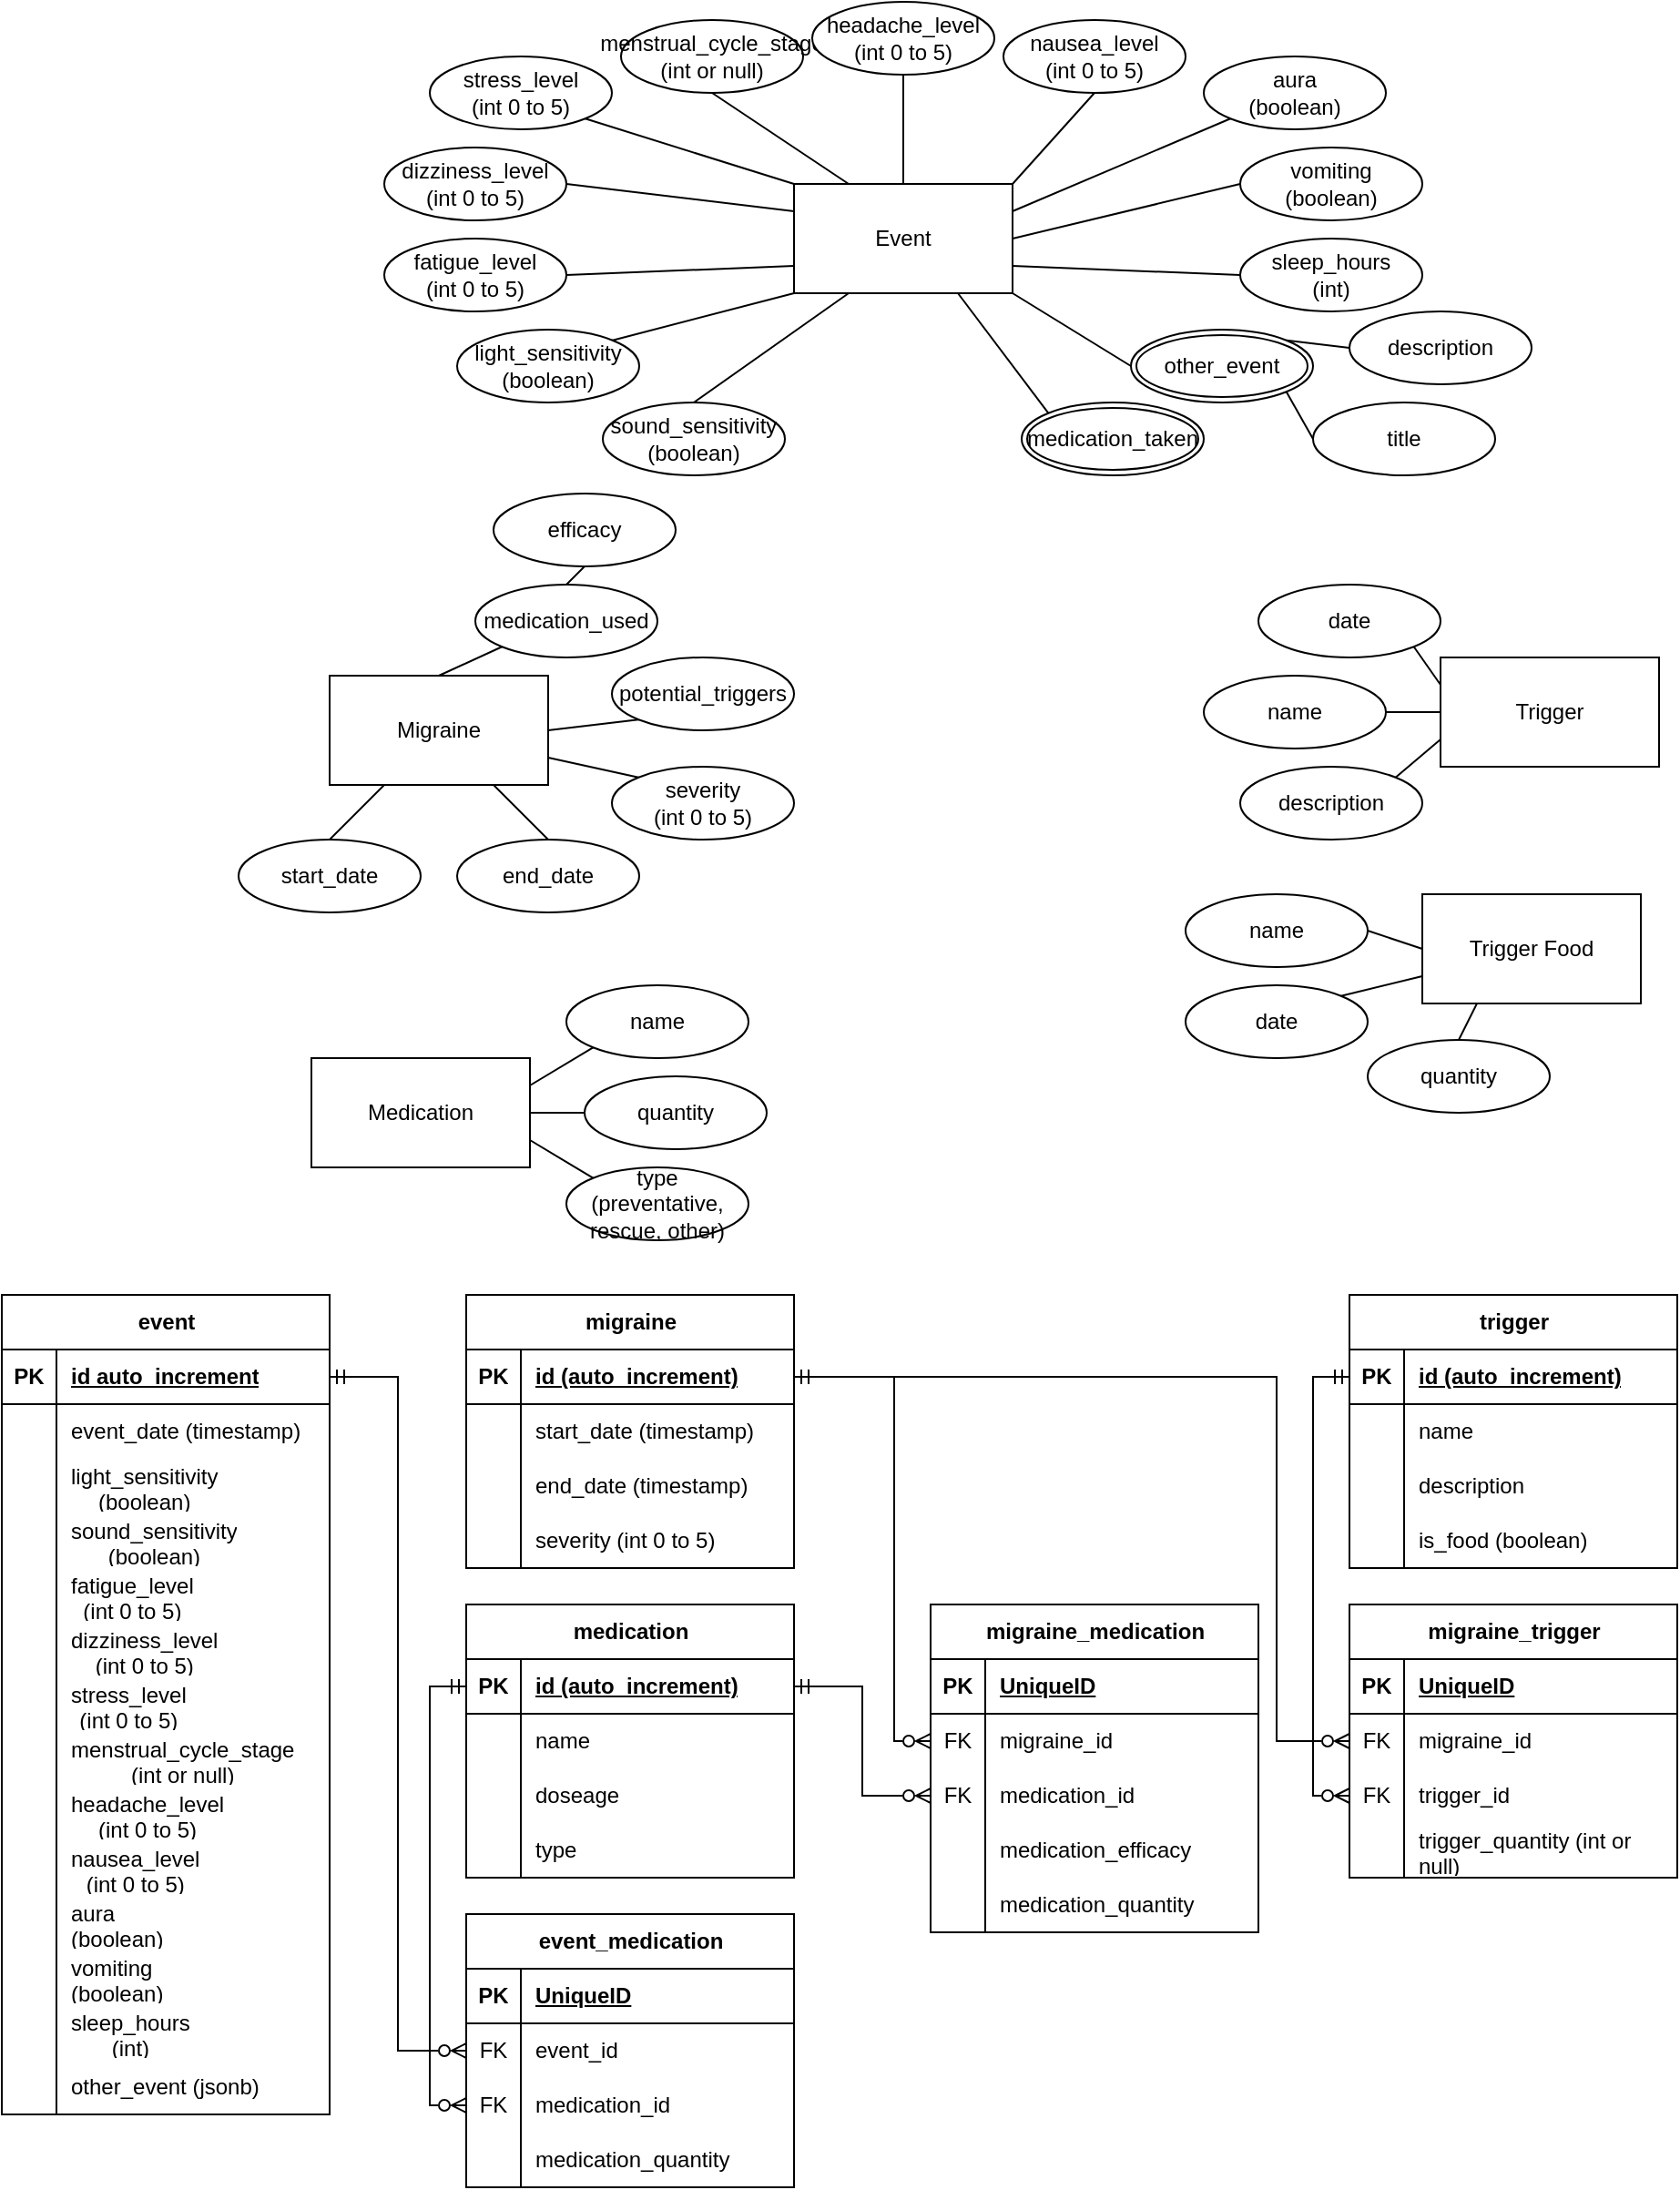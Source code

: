 <mxfile version="26.0.9">
  <diagram id="R2lEEEUBdFMjLlhIrx00" name="Page-1">
    <mxGraphModel dx="1900" dy="530" grid="1" gridSize="10" guides="1" tooltips="1" connect="1" arrows="1" fold="1" page="1" pageScale="1" pageWidth="850" pageHeight="1100" math="0" shadow="0" extFonts="Permanent Marker^https://fonts.googleapis.com/css?family=Permanent+Marker">
      <root>
        <mxCell id="0" />
        <mxCell id="1" parent="0" />
        <mxCell id="wSRYckMk192CzZlXgmqv-36" value="Migraine" style="rounded=0;whiteSpace=wrap;html=1;" parent="1" vertex="1">
          <mxGeometry x="80" y="410" width="120" height="60" as="geometry" />
        </mxCell>
        <mxCell id="wSRYckMk192CzZlXgmqv-37" value="Event" style="rounded=0;whiteSpace=wrap;html=1;" parent="1" vertex="1">
          <mxGeometry x="335" y="140" width="120" height="60" as="geometry" />
        </mxCell>
        <mxCell id="wSRYckMk192CzZlXgmqv-38" value="Trigger" style="rounded=0;whiteSpace=wrap;html=1;" parent="1" vertex="1">
          <mxGeometry x="690" y="400" width="120" height="60" as="geometry" />
        </mxCell>
        <mxCell id="wSRYckMk192CzZlXgmqv-40" value="Trigger Food" style="rounded=0;whiteSpace=wrap;html=1;" parent="1" vertex="1">
          <mxGeometry x="680" y="530" width="120" height="60" as="geometry" />
        </mxCell>
        <mxCell id="wSRYckMk192CzZlXgmqv-41" value="stress_level&lt;div&gt;(int 0 to 5)&lt;/div&gt;" style="ellipse;whiteSpace=wrap;html=1;align=center;" parent="1" vertex="1">
          <mxGeometry x="135" y="70" width="100" height="40" as="geometry" />
        </mxCell>
        <mxCell id="wSRYckMk192CzZlXgmqv-42" value="menstrual_cycle_stage&lt;div&gt;(int or null)&lt;/div&gt;" style="ellipse;whiteSpace=wrap;html=1;align=center;" parent="1" vertex="1">
          <mxGeometry x="240" y="50" width="100" height="40" as="geometry" />
        </mxCell>
        <mxCell id="wSRYckMk192CzZlXgmqv-43" value="headache_level&lt;div&gt;(int 0 to 5)&lt;/div&gt;" style="ellipse;whiteSpace=wrap;html=1;align=center;" parent="1" vertex="1">
          <mxGeometry x="345" y="40" width="100" height="40" as="geometry" />
        </mxCell>
        <mxCell id="wSRYckMk192CzZlXgmqv-44" value="nausea_level&lt;div&gt;(int 0 to 5)&lt;/div&gt;" style="ellipse;whiteSpace=wrap;html=1;align=center;" parent="1" vertex="1">
          <mxGeometry x="450" y="50" width="100" height="40" as="geometry" />
        </mxCell>
        <mxCell id="wSRYckMk192CzZlXgmqv-45" value="aura&lt;div&gt;(boolean)&lt;/div&gt;" style="ellipse;whiteSpace=wrap;html=1;align=center;" parent="1" vertex="1">
          <mxGeometry x="560" y="70" width="100" height="40" as="geometry" />
        </mxCell>
        <mxCell id="wSRYckMk192CzZlXgmqv-46" value="vomiting&lt;div&gt;(boolean)&lt;/div&gt;" style="ellipse;whiteSpace=wrap;html=1;align=center;" parent="1" vertex="1">
          <mxGeometry x="580" y="120" width="100" height="40" as="geometry" />
        </mxCell>
        <mxCell id="wSRYckMk192CzZlXgmqv-47" value="dizziness_level&lt;div&gt;(int 0 to 5)&lt;/div&gt;" style="ellipse;whiteSpace=wrap;html=1;align=center;" parent="1" vertex="1">
          <mxGeometry x="110" y="120" width="100" height="40" as="geometry" />
        </mxCell>
        <mxCell id="wSRYckMk192CzZlXgmqv-48" value="fatigue_level&lt;div&gt;(int 0 to 5)&lt;/div&gt;" style="ellipse;whiteSpace=wrap;html=1;align=center;" parent="1" vertex="1">
          <mxGeometry x="110" y="170" width="100" height="40" as="geometry" />
        </mxCell>
        <mxCell id="wSRYckMk192CzZlXgmqv-49" value="sleep_hours&lt;div&gt;(int)&lt;/div&gt;" style="ellipse;whiteSpace=wrap;html=1;align=center;" parent="1" vertex="1">
          <mxGeometry x="580" y="170" width="100" height="40" as="geometry" />
        </mxCell>
        <mxCell id="wSRYckMk192CzZlXgmqv-50" value="light_sensitivity&lt;div&gt;(boolean)&lt;/div&gt;" style="ellipse;whiteSpace=wrap;html=1;align=center;" parent="1" vertex="1">
          <mxGeometry x="150" y="220" width="100" height="40" as="geometry" />
        </mxCell>
        <mxCell id="wSRYckMk192CzZlXgmqv-53" value="description" style="ellipse;whiteSpace=wrap;html=1;align=center;" parent="1" vertex="1">
          <mxGeometry x="640" y="210" width="100" height="40" as="geometry" />
        </mxCell>
        <mxCell id="wSRYckMk192CzZlXgmqv-54" value="title" style="ellipse;whiteSpace=wrap;html=1;align=center;" parent="1" vertex="1">
          <mxGeometry x="620" y="260" width="100" height="40" as="geometry" />
        </mxCell>
        <mxCell id="wSRYckMk192CzZlXgmqv-58" value="" style="endArrow=none;html=1;rounded=0;entryX=1;entryY=0;entryDx=0;entryDy=0;exitX=0;exitY=0.5;exitDx=0;exitDy=0;" parent="1" source="wSRYckMk192CzZlXgmqv-53" target="wSRYckMk192CzZlXgmqv-61" edge="1">
          <mxGeometry relative="1" as="geometry">
            <mxPoint x="340" y="240" as="sourcePoint" />
            <mxPoint x="685.355" y="245.858" as="targetPoint" />
          </mxGeometry>
        </mxCell>
        <mxCell id="wSRYckMk192CzZlXgmqv-59" value="" style="endArrow=none;html=1;rounded=0;entryX=1;entryY=1;entryDx=0;entryDy=0;exitX=0;exitY=0.5;exitDx=0;exitDy=0;" parent="1" source="wSRYckMk192CzZlXgmqv-54" target="wSRYckMk192CzZlXgmqv-61" edge="1">
          <mxGeometry relative="1" as="geometry">
            <mxPoint x="730" y="250" as="sourcePoint" />
            <mxPoint x="685.355" y="274.142" as="targetPoint" />
          </mxGeometry>
        </mxCell>
        <mxCell id="wSRYckMk192CzZlXgmqv-60" value="sound_sensitivity&lt;div&gt;(boolean)&lt;/div&gt;" style="ellipse;whiteSpace=wrap;html=1;align=center;" parent="1" vertex="1">
          <mxGeometry x="230" y="260" width="100" height="40" as="geometry" />
        </mxCell>
        <mxCell id="wSRYckMk192CzZlXgmqv-61" value="other_event" style="ellipse;shape=doubleEllipse;margin=3;whiteSpace=wrap;html=1;align=center;" parent="1" vertex="1">
          <mxGeometry x="520" y="220" width="100" height="40" as="geometry" />
        </mxCell>
        <mxCell id="wSRYckMk192CzZlXgmqv-62" value="start_date" style="ellipse;whiteSpace=wrap;html=1;align=center;" parent="1" vertex="1">
          <mxGeometry x="30" y="500" width="100" height="40" as="geometry" />
        </mxCell>
        <mxCell id="wSRYckMk192CzZlXgmqv-63" value="end_date" style="ellipse;whiteSpace=wrap;html=1;align=center;" parent="1" vertex="1">
          <mxGeometry x="150" y="500" width="100" height="40" as="geometry" />
        </mxCell>
        <mxCell id="wSRYckMk192CzZlXgmqv-65" value="severity&lt;div&gt;(int 0 to 5)&lt;/div&gt;" style="ellipse;whiteSpace=wrap;html=1;align=center;" parent="1" vertex="1">
          <mxGeometry x="235" y="460" width="100" height="40" as="geometry" />
        </mxCell>
        <mxCell id="wSRYckMk192CzZlXgmqv-66" value="potential_triggers" style="ellipse;whiteSpace=wrap;html=1;align=center;" parent="1" vertex="1">
          <mxGeometry x="235" y="400" width="100" height="40" as="geometry" />
        </mxCell>
        <mxCell id="wSRYckMk192CzZlXgmqv-67" value="date" style="ellipse;whiteSpace=wrap;html=1;align=center;" parent="1" vertex="1">
          <mxGeometry x="590" y="360" width="100" height="40" as="geometry" />
        </mxCell>
        <mxCell id="wSRYckMk192CzZlXgmqv-68" value="name" style="ellipse;whiteSpace=wrap;html=1;align=center;" parent="1" vertex="1">
          <mxGeometry x="560" y="410" width="100" height="40" as="geometry" />
        </mxCell>
        <mxCell id="wSRYckMk192CzZlXgmqv-69" value="description" style="ellipse;whiteSpace=wrap;html=1;align=center;" parent="1" vertex="1">
          <mxGeometry x="580" y="460" width="100" height="40" as="geometry" />
        </mxCell>
        <mxCell id="wSRYckMk192CzZlXgmqv-70" value="name" style="ellipse;whiteSpace=wrap;html=1;align=center;" parent="1" vertex="1">
          <mxGeometry x="550" y="530" width="100" height="40" as="geometry" />
        </mxCell>
        <mxCell id="wSRYckMk192CzZlXgmqv-71" value="date" style="ellipse;whiteSpace=wrap;html=1;align=center;" parent="1" vertex="1">
          <mxGeometry x="550" y="580" width="100" height="40" as="geometry" />
        </mxCell>
        <mxCell id="wSRYckMk192CzZlXgmqv-72" value="quantity" style="ellipse;whiteSpace=wrap;html=1;align=center;" parent="1" vertex="1">
          <mxGeometry x="650" y="610" width="100" height="40" as="geometry" />
        </mxCell>
        <mxCell id="wSRYckMk192CzZlXgmqv-75" value="Medication" style="rounded=0;whiteSpace=wrap;html=1;" parent="1" vertex="1">
          <mxGeometry x="70" y="620" width="120" height="60" as="geometry" />
        </mxCell>
        <mxCell id="wSRYckMk192CzZlXgmqv-76" value="name" style="ellipse;whiteSpace=wrap;html=1;align=center;" parent="1" vertex="1">
          <mxGeometry x="210" y="580" width="100" height="40" as="geometry" />
        </mxCell>
        <mxCell id="wSRYckMk192CzZlXgmqv-77" value="quantity" style="ellipse;whiteSpace=wrap;html=1;align=center;" parent="1" vertex="1">
          <mxGeometry x="220" y="630" width="100" height="40" as="geometry" />
        </mxCell>
        <mxCell id="wSRYckMk192CzZlXgmqv-78" value="medication_taken" style="ellipse;shape=doubleEllipse;margin=3;whiteSpace=wrap;html=1;align=center;" parent="1" vertex="1">
          <mxGeometry x="460" y="260" width="100" height="40" as="geometry" />
        </mxCell>
        <mxCell id="wSRYckMk192CzZlXgmqv-79" value="type&lt;div&gt;(preventative,&lt;/div&gt;&lt;div&gt;rescue, other)&lt;/div&gt;" style="ellipse;whiteSpace=wrap;html=1;align=center;" parent="1" vertex="1">
          <mxGeometry x="210" y="680" width="100" height="40" as="geometry" />
        </mxCell>
        <mxCell id="wSRYckMk192CzZlXgmqv-80" value="medication_used" style="ellipse;whiteSpace=wrap;html=1;align=center;" parent="1" vertex="1">
          <mxGeometry x="160" y="360" width="100" height="40" as="geometry" />
        </mxCell>
        <mxCell id="wSRYckMk192CzZlXgmqv-81" value="efficacy" style="ellipse;whiteSpace=wrap;html=1;align=center;" parent="1" vertex="1">
          <mxGeometry x="170" y="310" width="100" height="40" as="geometry" />
        </mxCell>
        <mxCell id="wSRYckMk192CzZlXgmqv-82" value="" style="endArrow=none;html=1;rounded=0;exitX=0.5;exitY=0;exitDx=0;exitDy=0;entryX=0.5;entryY=1;entryDx=0;entryDy=0;" parent="1" source="wSRYckMk192CzZlXgmqv-80" target="wSRYckMk192CzZlXgmqv-81" edge="1">
          <mxGeometry relative="1" as="geometry">
            <mxPoint x="80" y="340" as="sourcePoint" />
            <mxPoint x="240" y="340" as="targetPoint" />
          </mxGeometry>
        </mxCell>
        <mxCell id="wSRYckMk192CzZlXgmqv-84" value="" style="endArrow=none;html=1;rounded=0;exitX=0.5;exitY=0;exitDx=0;exitDy=0;entryX=0;entryY=1;entryDx=0;entryDy=0;" parent="1" source="wSRYckMk192CzZlXgmqv-36" target="wSRYckMk192CzZlXgmqv-80" edge="1">
          <mxGeometry relative="1" as="geometry">
            <mxPoint x="220" y="370" as="sourcePoint" />
            <mxPoint x="230" y="360" as="targetPoint" />
          </mxGeometry>
        </mxCell>
        <mxCell id="wSRYckMk192CzZlXgmqv-85" value="" style="endArrow=none;html=1;rounded=0;exitX=1;exitY=0.5;exitDx=0;exitDy=0;entryX=0;entryY=1;entryDx=0;entryDy=0;" parent="1" source="wSRYckMk192CzZlXgmqv-36" target="wSRYckMk192CzZlXgmqv-66" edge="1">
          <mxGeometry relative="1" as="geometry">
            <mxPoint x="230" y="380" as="sourcePoint" />
            <mxPoint x="240" y="370" as="targetPoint" />
          </mxGeometry>
        </mxCell>
        <mxCell id="wSRYckMk192CzZlXgmqv-86" value="" style="endArrow=none;html=1;rounded=0;exitX=1;exitY=0.75;exitDx=0;exitDy=0;entryX=0;entryY=0;entryDx=0;entryDy=0;" parent="1" source="wSRYckMk192CzZlXgmqv-36" target="wSRYckMk192CzZlXgmqv-65" edge="1">
          <mxGeometry relative="1" as="geometry">
            <mxPoint x="240" y="390" as="sourcePoint" />
            <mxPoint x="250" y="380" as="targetPoint" />
          </mxGeometry>
        </mxCell>
        <mxCell id="wSRYckMk192CzZlXgmqv-87" value="" style="endArrow=none;html=1;rounded=0;exitX=0.75;exitY=1;exitDx=0;exitDy=0;entryX=0.5;entryY=0;entryDx=0;entryDy=0;" parent="1" source="wSRYckMk192CzZlXgmqv-36" target="wSRYckMk192CzZlXgmqv-63" edge="1">
          <mxGeometry relative="1" as="geometry">
            <mxPoint x="250" y="400" as="sourcePoint" />
            <mxPoint x="260" y="390" as="targetPoint" />
          </mxGeometry>
        </mxCell>
        <mxCell id="wSRYckMk192CzZlXgmqv-88" value="" style="endArrow=none;html=1;rounded=0;exitX=0.25;exitY=1;exitDx=0;exitDy=0;entryX=0.5;entryY=0;entryDx=0;entryDy=0;" parent="1" source="wSRYckMk192CzZlXgmqv-36" target="wSRYckMk192CzZlXgmqv-62" edge="1">
          <mxGeometry relative="1" as="geometry">
            <mxPoint x="260" y="410" as="sourcePoint" />
            <mxPoint x="270" y="400" as="targetPoint" />
          </mxGeometry>
        </mxCell>
        <mxCell id="wSRYckMk192CzZlXgmqv-89" value="" style="endArrow=none;html=1;rounded=0;exitX=1;exitY=0.25;exitDx=0;exitDy=0;entryX=0;entryY=1;entryDx=0;entryDy=0;" parent="1" source="wSRYckMk192CzZlXgmqv-75" target="wSRYckMk192CzZlXgmqv-76" edge="1">
          <mxGeometry relative="1" as="geometry">
            <mxPoint x="270" y="420" as="sourcePoint" />
            <mxPoint x="280" y="410" as="targetPoint" />
          </mxGeometry>
        </mxCell>
        <mxCell id="wSRYckMk192CzZlXgmqv-90" value="" style="endArrow=none;html=1;rounded=0;exitX=1;exitY=0.5;exitDx=0;exitDy=0;entryX=0;entryY=0.5;entryDx=0;entryDy=0;" parent="1" source="wSRYckMk192CzZlXgmqv-75" target="wSRYckMk192CzZlXgmqv-77" edge="1">
          <mxGeometry relative="1" as="geometry">
            <mxPoint x="280" y="430" as="sourcePoint" />
            <mxPoint x="290" y="420" as="targetPoint" />
          </mxGeometry>
        </mxCell>
        <mxCell id="wSRYckMk192CzZlXgmqv-91" value="" style="endArrow=none;html=1;rounded=0;exitX=1;exitY=0.75;exitDx=0;exitDy=0;entryX=0;entryY=0;entryDx=0;entryDy=0;" parent="1" source="wSRYckMk192CzZlXgmqv-75" target="wSRYckMk192CzZlXgmqv-79" edge="1">
          <mxGeometry relative="1" as="geometry">
            <mxPoint x="290" y="440" as="sourcePoint" />
            <mxPoint x="300" y="430" as="targetPoint" />
          </mxGeometry>
        </mxCell>
        <mxCell id="wSRYckMk192CzZlXgmqv-92" value="" style="endArrow=none;html=1;rounded=0;exitX=0;exitY=0.25;exitDx=0;exitDy=0;entryX=1;entryY=1;entryDx=0;entryDy=0;" parent="1" source="wSRYckMk192CzZlXgmqv-38" target="wSRYckMk192CzZlXgmqv-67" edge="1">
          <mxGeometry relative="1" as="geometry">
            <mxPoint x="300" y="450" as="sourcePoint" />
            <mxPoint x="310" y="440" as="targetPoint" />
          </mxGeometry>
        </mxCell>
        <mxCell id="wSRYckMk192CzZlXgmqv-93" value="" style="endArrow=none;html=1;rounded=0;exitX=0;exitY=0.5;exitDx=0;exitDy=0;entryX=1;entryY=0.5;entryDx=0;entryDy=0;" parent="1" source="wSRYckMk192CzZlXgmqv-38" target="wSRYckMk192CzZlXgmqv-68" edge="1">
          <mxGeometry relative="1" as="geometry">
            <mxPoint x="310" y="460" as="sourcePoint" />
            <mxPoint x="320" y="450" as="targetPoint" />
          </mxGeometry>
        </mxCell>
        <mxCell id="wSRYckMk192CzZlXgmqv-94" value="" style="endArrow=none;html=1;rounded=0;exitX=1;exitY=0;exitDx=0;exitDy=0;entryX=0;entryY=0.75;entryDx=0;entryDy=0;" parent="1" source="wSRYckMk192CzZlXgmqv-69" target="wSRYckMk192CzZlXgmqv-38" edge="1">
          <mxGeometry relative="1" as="geometry">
            <mxPoint x="320" y="470" as="sourcePoint" />
            <mxPoint x="330" y="460" as="targetPoint" />
          </mxGeometry>
        </mxCell>
        <mxCell id="wSRYckMk192CzZlXgmqv-95" value="" style="endArrow=none;html=1;rounded=0;exitX=0.25;exitY=1;exitDx=0;exitDy=0;entryX=0.5;entryY=0;entryDx=0;entryDy=0;" parent="1" source="wSRYckMk192CzZlXgmqv-40" target="wSRYckMk192CzZlXgmqv-72" edge="1">
          <mxGeometry relative="1" as="geometry">
            <mxPoint x="330" y="480" as="sourcePoint" />
            <mxPoint x="340" y="470" as="targetPoint" />
          </mxGeometry>
        </mxCell>
        <mxCell id="wSRYckMk192CzZlXgmqv-96" value="" style="endArrow=none;html=1;rounded=0;exitX=1;exitY=0;exitDx=0;exitDy=0;entryX=0;entryY=0.75;entryDx=0;entryDy=0;" parent="1" source="wSRYckMk192CzZlXgmqv-71" target="wSRYckMk192CzZlXgmqv-40" edge="1">
          <mxGeometry relative="1" as="geometry">
            <mxPoint x="340" y="490" as="sourcePoint" />
            <mxPoint x="350" y="480" as="targetPoint" />
          </mxGeometry>
        </mxCell>
        <mxCell id="wSRYckMk192CzZlXgmqv-97" value="" style="endArrow=none;html=1;rounded=0;exitX=1;exitY=0.5;exitDx=0;exitDy=0;entryX=0;entryY=0.5;entryDx=0;entryDy=0;" parent="1" source="wSRYckMk192CzZlXgmqv-70" target="wSRYckMk192CzZlXgmqv-40" edge="1">
          <mxGeometry relative="1" as="geometry">
            <mxPoint x="350" y="500" as="sourcePoint" />
            <mxPoint x="360" y="490" as="targetPoint" />
          </mxGeometry>
        </mxCell>
        <mxCell id="wSRYckMk192CzZlXgmqv-98" value="" style="endArrow=none;html=1;rounded=0;exitX=0;exitY=0;exitDx=0;exitDy=0;entryX=0.75;entryY=1;entryDx=0;entryDy=0;" parent="1" source="wSRYckMk192CzZlXgmqv-78" target="wSRYckMk192CzZlXgmqv-37" edge="1">
          <mxGeometry relative="1" as="geometry">
            <mxPoint x="360" y="510" as="sourcePoint" />
            <mxPoint x="370" y="500" as="targetPoint" />
          </mxGeometry>
        </mxCell>
        <mxCell id="wSRYckMk192CzZlXgmqv-99" value="" style="endArrow=none;html=1;rounded=0;exitX=0;exitY=0.5;exitDx=0;exitDy=0;entryX=1;entryY=1;entryDx=0;entryDy=0;" parent="1" source="wSRYckMk192CzZlXgmqv-61" target="wSRYckMk192CzZlXgmqv-37" edge="1">
          <mxGeometry relative="1" as="geometry">
            <mxPoint x="370" y="520" as="sourcePoint" />
            <mxPoint x="380" y="510" as="targetPoint" />
          </mxGeometry>
        </mxCell>
        <mxCell id="wSRYckMk192CzZlXgmqv-100" value="" style="endArrow=none;html=1;rounded=0;exitX=0;exitY=0.5;exitDx=0;exitDy=0;entryX=1;entryY=0.75;entryDx=0;entryDy=0;" parent="1" source="wSRYckMk192CzZlXgmqv-49" target="wSRYckMk192CzZlXgmqv-37" edge="1">
          <mxGeometry relative="1" as="geometry">
            <mxPoint x="380" y="530" as="sourcePoint" />
            <mxPoint x="390" y="520" as="targetPoint" />
          </mxGeometry>
        </mxCell>
        <mxCell id="wSRYckMk192CzZlXgmqv-101" value="" style="endArrow=none;html=1;rounded=0;exitX=0;exitY=0.5;exitDx=0;exitDy=0;entryX=1;entryY=0.5;entryDx=0;entryDy=0;" parent="1" source="wSRYckMk192CzZlXgmqv-46" target="wSRYckMk192CzZlXgmqv-37" edge="1">
          <mxGeometry relative="1" as="geometry">
            <mxPoint x="390" y="540" as="sourcePoint" />
            <mxPoint x="400" y="530" as="targetPoint" />
          </mxGeometry>
        </mxCell>
        <mxCell id="wSRYckMk192CzZlXgmqv-102" value="" style="endArrow=none;html=1;rounded=0;exitX=0;exitY=1;exitDx=0;exitDy=0;entryX=1;entryY=0.25;entryDx=0;entryDy=0;" parent="1" source="wSRYckMk192CzZlXgmqv-45" target="wSRYckMk192CzZlXgmqv-37" edge="1">
          <mxGeometry relative="1" as="geometry">
            <mxPoint x="400" y="550" as="sourcePoint" />
            <mxPoint x="410" y="540" as="targetPoint" />
          </mxGeometry>
        </mxCell>
        <mxCell id="wSRYckMk192CzZlXgmqv-103" value="" style="endArrow=none;html=1;rounded=0;exitX=0.5;exitY=1;exitDx=0;exitDy=0;entryX=1;entryY=0;entryDx=0;entryDy=0;" parent="1" source="wSRYckMk192CzZlXgmqv-44" target="wSRYckMk192CzZlXgmqv-37" edge="1">
          <mxGeometry relative="1" as="geometry">
            <mxPoint x="410" y="560" as="sourcePoint" />
            <mxPoint x="420" y="550" as="targetPoint" />
          </mxGeometry>
        </mxCell>
        <mxCell id="wSRYckMk192CzZlXgmqv-104" value="" style="endArrow=none;html=1;rounded=0;exitX=0.5;exitY=1;exitDx=0;exitDy=0;entryX=0.5;entryY=0;entryDx=0;entryDy=0;" parent="1" source="wSRYckMk192CzZlXgmqv-43" target="wSRYckMk192CzZlXgmqv-37" edge="1">
          <mxGeometry relative="1" as="geometry">
            <mxPoint x="420" y="570" as="sourcePoint" />
            <mxPoint x="430" y="560" as="targetPoint" />
          </mxGeometry>
        </mxCell>
        <mxCell id="wSRYckMk192CzZlXgmqv-105" value="" style="endArrow=none;html=1;rounded=0;exitX=0.5;exitY=1;exitDx=0;exitDy=0;entryX=0.25;entryY=0;entryDx=0;entryDy=0;" parent="1" source="wSRYckMk192CzZlXgmqv-42" target="wSRYckMk192CzZlXgmqv-37" edge="1">
          <mxGeometry relative="1" as="geometry">
            <mxPoint x="430" y="580" as="sourcePoint" />
            <mxPoint x="440" y="570" as="targetPoint" />
          </mxGeometry>
        </mxCell>
        <mxCell id="wSRYckMk192CzZlXgmqv-106" value="" style="endArrow=none;html=1;rounded=0;exitX=1;exitY=1;exitDx=0;exitDy=0;entryX=0;entryY=0;entryDx=0;entryDy=0;" parent="1" source="wSRYckMk192CzZlXgmqv-41" target="wSRYckMk192CzZlXgmqv-37" edge="1">
          <mxGeometry relative="1" as="geometry">
            <mxPoint x="440" y="590" as="sourcePoint" />
            <mxPoint x="450" y="580" as="targetPoint" />
          </mxGeometry>
        </mxCell>
        <mxCell id="wSRYckMk192CzZlXgmqv-107" value="" style="endArrow=none;html=1;rounded=0;exitX=1;exitY=0.5;exitDx=0;exitDy=0;entryX=0;entryY=0.25;entryDx=0;entryDy=0;" parent="1" source="wSRYckMk192CzZlXgmqv-47" target="wSRYckMk192CzZlXgmqv-37" edge="1">
          <mxGeometry relative="1" as="geometry">
            <mxPoint x="450" y="600" as="sourcePoint" />
            <mxPoint x="460" y="590" as="targetPoint" />
          </mxGeometry>
        </mxCell>
        <mxCell id="wSRYckMk192CzZlXgmqv-108" value="" style="endArrow=none;html=1;rounded=0;exitX=1;exitY=0.5;exitDx=0;exitDy=0;entryX=0;entryY=0.75;entryDx=0;entryDy=0;" parent="1" source="wSRYckMk192CzZlXgmqv-48" target="wSRYckMk192CzZlXgmqv-37" edge="1">
          <mxGeometry relative="1" as="geometry">
            <mxPoint x="460" y="610" as="sourcePoint" />
            <mxPoint x="470" y="600" as="targetPoint" />
          </mxGeometry>
        </mxCell>
        <mxCell id="wSRYckMk192CzZlXgmqv-109" value="" style="endArrow=none;html=1;rounded=0;exitX=1;exitY=0;exitDx=0;exitDy=0;entryX=0;entryY=1;entryDx=0;entryDy=0;" parent="1" source="wSRYckMk192CzZlXgmqv-50" target="wSRYckMk192CzZlXgmqv-37" edge="1">
          <mxGeometry relative="1" as="geometry">
            <mxPoint x="470" y="620" as="sourcePoint" />
            <mxPoint x="480" y="610" as="targetPoint" />
          </mxGeometry>
        </mxCell>
        <mxCell id="wSRYckMk192CzZlXgmqv-110" value="" style="endArrow=none;html=1;rounded=0;exitX=0.5;exitY=0;exitDx=0;exitDy=0;entryX=0.25;entryY=1;entryDx=0;entryDy=0;" parent="1" source="wSRYckMk192CzZlXgmqv-60" target="wSRYckMk192CzZlXgmqv-37" edge="1">
          <mxGeometry relative="1" as="geometry">
            <mxPoint x="480" y="630" as="sourcePoint" />
            <mxPoint x="490" y="620" as="targetPoint" />
          </mxGeometry>
        </mxCell>
        <mxCell id="H_EfCGV6DtzmiWlaXqRH-1" value="event" style="shape=table;startSize=30;container=1;collapsible=1;childLayout=tableLayout;fixedRows=1;rowLines=0;fontStyle=1;align=center;resizeLast=1;html=1;" vertex="1" parent="1">
          <mxGeometry x="-100" y="750" width="180" height="450" as="geometry" />
        </mxCell>
        <mxCell id="H_EfCGV6DtzmiWlaXqRH-2" value="" style="shape=tableRow;horizontal=0;startSize=0;swimlaneHead=0;swimlaneBody=0;fillColor=none;collapsible=0;dropTarget=0;points=[[0,0.5],[1,0.5]];portConstraint=eastwest;top=0;left=0;right=0;bottom=1;" vertex="1" parent="H_EfCGV6DtzmiWlaXqRH-1">
          <mxGeometry y="30" width="180" height="30" as="geometry" />
        </mxCell>
        <mxCell id="H_EfCGV6DtzmiWlaXqRH-3" value="PK" style="shape=partialRectangle;connectable=0;fillColor=none;top=0;left=0;bottom=0;right=0;fontStyle=1;overflow=hidden;whiteSpace=wrap;html=1;" vertex="1" parent="H_EfCGV6DtzmiWlaXqRH-2">
          <mxGeometry width="30" height="30" as="geometry">
            <mxRectangle width="30" height="30" as="alternateBounds" />
          </mxGeometry>
        </mxCell>
        <mxCell id="H_EfCGV6DtzmiWlaXqRH-4" value="id auto_increment" style="shape=partialRectangle;connectable=0;fillColor=none;top=0;left=0;bottom=0;right=0;align=left;spacingLeft=6;fontStyle=5;overflow=hidden;whiteSpace=wrap;html=1;" vertex="1" parent="H_EfCGV6DtzmiWlaXqRH-2">
          <mxGeometry x="30" width="150" height="30" as="geometry">
            <mxRectangle width="150" height="30" as="alternateBounds" />
          </mxGeometry>
        </mxCell>
        <mxCell id="H_EfCGV6DtzmiWlaXqRH-5" value="" style="shape=tableRow;horizontal=0;startSize=0;swimlaneHead=0;swimlaneBody=0;fillColor=none;collapsible=0;dropTarget=0;points=[[0,0.5],[1,0.5]];portConstraint=eastwest;top=0;left=0;right=0;bottom=0;" vertex="1" parent="H_EfCGV6DtzmiWlaXqRH-1">
          <mxGeometry y="60" width="180" height="30" as="geometry" />
        </mxCell>
        <mxCell id="H_EfCGV6DtzmiWlaXqRH-6" value="" style="shape=partialRectangle;connectable=0;fillColor=none;top=0;left=0;bottom=0;right=0;editable=1;overflow=hidden;whiteSpace=wrap;html=1;" vertex="1" parent="H_EfCGV6DtzmiWlaXqRH-5">
          <mxGeometry width="30" height="30" as="geometry">
            <mxRectangle width="30" height="30" as="alternateBounds" />
          </mxGeometry>
        </mxCell>
        <mxCell id="H_EfCGV6DtzmiWlaXqRH-7" value="event_date (timestamp)" style="shape=partialRectangle;connectable=0;fillColor=none;top=0;left=0;bottom=0;right=0;align=left;spacingLeft=6;overflow=hidden;whiteSpace=wrap;html=1;" vertex="1" parent="H_EfCGV6DtzmiWlaXqRH-5">
          <mxGeometry x="30" width="150" height="30" as="geometry">
            <mxRectangle width="150" height="30" as="alternateBounds" />
          </mxGeometry>
        </mxCell>
        <mxCell id="H_EfCGV6DtzmiWlaXqRH-8" value="" style="shape=tableRow;horizontal=0;startSize=0;swimlaneHead=0;swimlaneBody=0;fillColor=none;collapsible=0;dropTarget=0;points=[[0,0.5],[1,0.5]];portConstraint=eastwest;top=0;left=0;right=0;bottom=0;" vertex="1" parent="H_EfCGV6DtzmiWlaXqRH-1">
          <mxGeometry y="90" width="180" height="30" as="geometry" />
        </mxCell>
        <mxCell id="H_EfCGV6DtzmiWlaXqRH-9" value="" style="shape=partialRectangle;connectable=0;fillColor=none;top=0;left=0;bottom=0;right=0;editable=1;overflow=hidden;whiteSpace=wrap;html=1;" vertex="1" parent="H_EfCGV6DtzmiWlaXqRH-8">
          <mxGeometry width="30" height="30" as="geometry">
            <mxRectangle width="30" height="30" as="alternateBounds" />
          </mxGeometry>
        </mxCell>
        <mxCell id="H_EfCGV6DtzmiWlaXqRH-10" value="&lt;span style=&quot;text-align: center;&quot;&gt;light_sensitivity&lt;/span&gt;&lt;div style=&quot;--tw-scale-x: 1; --tw-scale-y: 1; --tw-pan-x: ; --tw-pan-y: ; --tw-pinch-zoom: ; --tw-scroll-snap-strictness: proximity; --tw-gradient-from-position: ; --tw-gradient-via-position: ; --tw-gradient-to-position: ; --tw-ordinal: ; --tw-slashed-zero: ; --tw-numeric-figure: ; --tw-numeric-spacing: ; --tw-numeric-fraction: ; --tw-ring-inset: ; --tw-ring-offset-width: 0px; --tw-ring-offset-color: #fff; --tw-ring-color: rgb(59 130 246 / .5); --tw-ring-offset-shadow: 0 0 #0000; --tw-ring-shadow: 0 0 #0000; --tw-shadow: 0 0 #0000; --tw-shadow-colored: 0 0 #0000; --tw-blur: ; --tw-brightness: ; --tw-contrast: ; --tw-grayscale: ; --tw-hue-rotate: ; --tw-invert: ; --tw-saturate: ; --tw-sepia: ; --tw-drop-shadow: ; --tw-backdrop-blur: ; --tw-backdrop-brightness: ; --tw-backdrop-contrast: ; --tw-backdrop-grayscale: ; --tw-backdrop-hue-rotate: ; --tw-backdrop-invert: ; --tw-backdrop-opacity: ; --tw-backdrop-saturate: ; --tw-backdrop-sepia: ; text-align: center;&quot;&gt;(boolean)&lt;/div&gt;" style="shape=partialRectangle;connectable=0;fillColor=none;top=0;left=0;bottom=0;right=0;align=left;spacingLeft=6;overflow=hidden;whiteSpace=wrap;html=1;" vertex="1" parent="H_EfCGV6DtzmiWlaXqRH-8">
          <mxGeometry x="30" width="150" height="30" as="geometry">
            <mxRectangle width="150" height="30" as="alternateBounds" />
          </mxGeometry>
        </mxCell>
        <mxCell id="H_EfCGV6DtzmiWlaXqRH-11" value="" style="shape=tableRow;horizontal=0;startSize=0;swimlaneHead=0;swimlaneBody=0;fillColor=none;collapsible=0;dropTarget=0;points=[[0,0.5],[1,0.5]];portConstraint=eastwest;top=0;left=0;right=0;bottom=0;" vertex="1" parent="H_EfCGV6DtzmiWlaXqRH-1">
          <mxGeometry y="120" width="180" height="30" as="geometry" />
        </mxCell>
        <mxCell id="H_EfCGV6DtzmiWlaXqRH-12" value="" style="shape=partialRectangle;connectable=0;fillColor=none;top=0;left=0;bottom=0;right=0;editable=1;overflow=hidden;whiteSpace=wrap;html=1;" vertex="1" parent="H_EfCGV6DtzmiWlaXqRH-11">
          <mxGeometry width="30" height="30" as="geometry">
            <mxRectangle width="30" height="30" as="alternateBounds" />
          </mxGeometry>
        </mxCell>
        <mxCell id="H_EfCGV6DtzmiWlaXqRH-13" value="&lt;span style=&quot;text-align: center;&quot;&gt;sound_sensitivity&lt;/span&gt;&lt;div style=&quot;--tw-scale-x: 1; --tw-scale-y: 1; --tw-pan-x: ; --tw-pan-y: ; --tw-pinch-zoom: ; --tw-scroll-snap-strictness: proximity; --tw-gradient-from-position: ; --tw-gradient-via-position: ; --tw-gradient-to-position: ; --tw-ordinal: ; --tw-slashed-zero: ; --tw-numeric-figure: ; --tw-numeric-spacing: ; --tw-numeric-fraction: ; --tw-ring-inset: ; --tw-ring-offset-width: 0px; --tw-ring-offset-color: #fff; --tw-ring-color: rgb(59 130 246 / .5); --tw-ring-offset-shadow: 0 0 #0000; --tw-ring-shadow: 0 0 #0000; --tw-shadow: 0 0 #0000; --tw-shadow-colored: 0 0 #0000; --tw-blur: ; --tw-brightness: ; --tw-contrast: ; --tw-grayscale: ; --tw-hue-rotate: ; --tw-invert: ; --tw-saturate: ; --tw-sepia: ; --tw-drop-shadow: ; --tw-backdrop-blur: ; --tw-backdrop-brightness: ; --tw-backdrop-contrast: ; --tw-backdrop-grayscale: ; --tw-backdrop-hue-rotate: ; --tw-backdrop-invert: ; --tw-backdrop-opacity: ; --tw-backdrop-saturate: ; --tw-backdrop-sepia: ; text-align: center;&quot;&gt;(boolean)&lt;/div&gt;" style="shape=partialRectangle;connectable=0;fillColor=none;top=0;left=0;bottom=0;right=0;align=left;spacingLeft=6;overflow=hidden;whiteSpace=wrap;html=1;" vertex="1" parent="H_EfCGV6DtzmiWlaXqRH-11">
          <mxGeometry x="30" width="150" height="30" as="geometry">
            <mxRectangle width="150" height="30" as="alternateBounds" />
          </mxGeometry>
        </mxCell>
        <mxCell id="H_EfCGV6DtzmiWlaXqRH-14" value="" style="shape=tableRow;horizontal=0;startSize=0;swimlaneHead=0;swimlaneBody=0;fillColor=none;collapsible=0;dropTarget=0;points=[[0,0.5],[1,0.5]];portConstraint=eastwest;top=0;left=0;right=0;bottom=0;" vertex="1" parent="H_EfCGV6DtzmiWlaXqRH-1">
          <mxGeometry y="150" width="180" height="30" as="geometry" />
        </mxCell>
        <mxCell id="H_EfCGV6DtzmiWlaXqRH-15" value="" style="shape=partialRectangle;connectable=0;fillColor=none;top=0;left=0;bottom=0;right=0;editable=1;overflow=hidden;whiteSpace=wrap;html=1;" vertex="1" parent="H_EfCGV6DtzmiWlaXqRH-14">
          <mxGeometry width="30" height="30" as="geometry">
            <mxRectangle width="30" height="30" as="alternateBounds" />
          </mxGeometry>
        </mxCell>
        <mxCell id="H_EfCGV6DtzmiWlaXqRH-16" value="&lt;span style=&quot;text-align: center;&quot;&gt;fatigue_level&lt;/span&gt;&lt;div style=&quot;--tw-scale-x: 1; --tw-scale-y: 1; --tw-pan-x: ; --tw-pan-y: ; --tw-pinch-zoom: ; --tw-scroll-snap-strictness: proximity; --tw-gradient-from-position: ; --tw-gradient-via-position: ; --tw-gradient-to-position: ; --tw-ordinal: ; --tw-slashed-zero: ; --tw-numeric-figure: ; --tw-numeric-spacing: ; --tw-numeric-fraction: ; --tw-ring-inset: ; --tw-ring-offset-width: 0px; --tw-ring-offset-color: #fff; --tw-ring-color: rgb(59 130 246 / .5); --tw-ring-offset-shadow: 0 0 #0000; --tw-ring-shadow: 0 0 #0000; --tw-shadow: 0 0 #0000; --tw-shadow-colored: 0 0 #0000; --tw-blur: ; --tw-brightness: ; --tw-contrast: ; --tw-grayscale: ; --tw-hue-rotate: ; --tw-invert: ; --tw-saturate: ; --tw-sepia: ; --tw-drop-shadow: ; --tw-backdrop-blur: ; --tw-backdrop-brightness: ; --tw-backdrop-contrast: ; --tw-backdrop-grayscale: ; --tw-backdrop-hue-rotate: ; --tw-backdrop-invert: ; --tw-backdrop-opacity: ; --tw-backdrop-saturate: ; --tw-backdrop-sepia: ; text-align: center;&quot;&gt;(int 0 to 5)&lt;/div&gt;" style="shape=partialRectangle;connectable=0;fillColor=none;top=0;left=0;bottom=0;right=0;align=left;spacingLeft=6;overflow=hidden;whiteSpace=wrap;html=1;" vertex="1" parent="H_EfCGV6DtzmiWlaXqRH-14">
          <mxGeometry x="30" width="150" height="30" as="geometry">
            <mxRectangle width="150" height="30" as="alternateBounds" />
          </mxGeometry>
        </mxCell>
        <mxCell id="H_EfCGV6DtzmiWlaXqRH-17" value="" style="shape=tableRow;horizontal=0;startSize=0;swimlaneHead=0;swimlaneBody=0;fillColor=none;collapsible=0;dropTarget=0;points=[[0,0.5],[1,0.5]];portConstraint=eastwest;top=0;left=0;right=0;bottom=0;" vertex="1" parent="H_EfCGV6DtzmiWlaXqRH-1">
          <mxGeometry y="180" width="180" height="30" as="geometry" />
        </mxCell>
        <mxCell id="H_EfCGV6DtzmiWlaXqRH-18" value="" style="shape=partialRectangle;connectable=0;fillColor=none;top=0;left=0;bottom=0;right=0;editable=1;overflow=hidden;whiteSpace=wrap;html=1;" vertex="1" parent="H_EfCGV6DtzmiWlaXqRH-17">
          <mxGeometry width="30" height="30" as="geometry">
            <mxRectangle width="30" height="30" as="alternateBounds" />
          </mxGeometry>
        </mxCell>
        <mxCell id="H_EfCGV6DtzmiWlaXqRH-19" value="&lt;span style=&quot;text-align: center;&quot;&gt;dizziness_level&lt;/span&gt;&lt;div style=&quot;--tw-scale-x: 1; --tw-scale-y: 1; --tw-pan-x: ; --tw-pan-y: ; --tw-pinch-zoom: ; --tw-scroll-snap-strictness: proximity; --tw-gradient-from-position: ; --tw-gradient-via-position: ; --tw-gradient-to-position: ; --tw-ordinal: ; --tw-slashed-zero: ; --tw-numeric-figure: ; --tw-numeric-spacing: ; --tw-numeric-fraction: ; --tw-ring-inset: ; --tw-ring-offset-width: 0px; --tw-ring-offset-color: #fff; --tw-ring-color: rgb(59 130 246 / .5); --tw-ring-offset-shadow: 0 0 #0000; --tw-ring-shadow: 0 0 #0000; --tw-shadow: 0 0 #0000; --tw-shadow-colored: 0 0 #0000; --tw-blur: ; --tw-brightness: ; --tw-contrast: ; --tw-grayscale: ; --tw-hue-rotate: ; --tw-invert: ; --tw-saturate: ; --tw-sepia: ; --tw-drop-shadow: ; --tw-backdrop-blur: ; --tw-backdrop-brightness: ; --tw-backdrop-contrast: ; --tw-backdrop-grayscale: ; --tw-backdrop-hue-rotate: ; --tw-backdrop-invert: ; --tw-backdrop-opacity: ; --tw-backdrop-saturate: ; --tw-backdrop-sepia: ; text-align: center;&quot;&gt;(int 0 to 5)&lt;/div&gt;" style="shape=partialRectangle;connectable=0;fillColor=none;top=0;left=0;bottom=0;right=0;align=left;spacingLeft=6;overflow=hidden;whiteSpace=wrap;html=1;" vertex="1" parent="H_EfCGV6DtzmiWlaXqRH-17">
          <mxGeometry x="30" width="150" height="30" as="geometry">
            <mxRectangle width="150" height="30" as="alternateBounds" />
          </mxGeometry>
        </mxCell>
        <mxCell id="H_EfCGV6DtzmiWlaXqRH-20" value="" style="shape=tableRow;horizontal=0;startSize=0;swimlaneHead=0;swimlaneBody=0;fillColor=none;collapsible=0;dropTarget=0;points=[[0,0.5],[1,0.5]];portConstraint=eastwest;top=0;left=0;right=0;bottom=0;" vertex="1" parent="H_EfCGV6DtzmiWlaXqRH-1">
          <mxGeometry y="210" width="180" height="30" as="geometry" />
        </mxCell>
        <mxCell id="H_EfCGV6DtzmiWlaXqRH-21" value="" style="shape=partialRectangle;connectable=0;fillColor=none;top=0;left=0;bottom=0;right=0;editable=1;overflow=hidden;whiteSpace=wrap;html=1;" vertex="1" parent="H_EfCGV6DtzmiWlaXqRH-20">
          <mxGeometry width="30" height="30" as="geometry">
            <mxRectangle width="30" height="30" as="alternateBounds" />
          </mxGeometry>
        </mxCell>
        <mxCell id="H_EfCGV6DtzmiWlaXqRH-22" value="&lt;span style=&quot;text-align: center;&quot;&gt;stress_level&lt;/span&gt;&lt;div style=&quot;--tw-scale-x: 1; --tw-scale-y: 1; --tw-pan-x: ; --tw-pan-y: ; --tw-pinch-zoom: ; --tw-scroll-snap-strictness: proximity; --tw-gradient-from-position: ; --tw-gradient-via-position: ; --tw-gradient-to-position: ; --tw-ordinal: ; --tw-slashed-zero: ; --tw-numeric-figure: ; --tw-numeric-spacing: ; --tw-numeric-fraction: ; --tw-ring-inset: ; --tw-ring-offset-width: 0px; --tw-ring-offset-color: #fff; --tw-ring-color: rgb(59 130 246 / .5); --tw-ring-offset-shadow: 0 0 #0000; --tw-ring-shadow: 0 0 #0000; --tw-shadow: 0 0 #0000; --tw-shadow-colored: 0 0 #0000; --tw-blur: ; --tw-brightness: ; --tw-contrast: ; --tw-grayscale: ; --tw-hue-rotate: ; --tw-invert: ; --tw-saturate: ; --tw-sepia: ; --tw-drop-shadow: ; --tw-backdrop-blur: ; --tw-backdrop-brightness: ; --tw-backdrop-contrast: ; --tw-backdrop-grayscale: ; --tw-backdrop-hue-rotate: ; --tw-backdrop-invert: ; --tw-backdrop-opacity: ; --tw-backdrop-saturate: ; --tw-backdrop-sepia: ; text-align: center;&quot;&gt;(int 0 to 5)&lt;/div&gt;" style="shape=partialRectangle;connectable=0;fillColor=none;top=0;left=0;bottom=0;right=0;align=left;spacingLeft=6;overflow=hidden;whiteSpace=wrap;html=1;" vertex="1" parent="H_EfCGV6DtzmiWlaXqRH-20">
          <mxGeometry x="30" width="150" height="30" as="geometry">
            <mxRectangle width="150" height="30" as="alternateBounds" />
          </mxGeometry>
        </mxCell>
        <mxCell id="H_EfCGV6DtzmiWlaXqRH-23" value="" style="shape=tableRow;horizontal=0;startSize=0;swimlaneHead=0;swimlaneBody=0;fillColor=none;collapsible=0;dropTarget=0;points=[[0,0.5],[1,0.5]];portConstraint=eastwest;top=0;left=0;right=0;bottom=0;" vertex="1" parent="H_EfCGV6DtzmiWlaXqRH-1">
          <mxGeometry y="240" width="180" height="30" as="geometry" />
        </mxCell>
        <mxCell id="H_EfCGV6DtzmiWlaXqRH-24" value="" style="shape=partialRectangle;connectable=0;fillColor=none;top=0;left=0;bottom=0;right=0;editable=1;overflow=hidden;whiteSpace=wrap;html=1;" vertex="1" parent="H_EfCGV6DtzmiWlaXqRH-23">
          <mxGeometry width="30" height="30" as="geometry">
            <mxRectangle width="30" height="30" as="alternateBounds" />
          </mxGeometry>
        </mxCell>
        <mxCell id="H_EfCGV6DtzmiWlaXqRH-25" value="&lt;span style=&quot;text-align: center;&quot;&gt;menstrual_cycle_stage&lt;/span&gt;&lt;div style=&quot;--tw-scale-x: 1; --tw-scale-y: 1; --tw-pan-x: ; --tw-pan-y: ; --tw-pinch-zoom: ; --tw-scroll-snap-strictness: proximity; --tw-gradient-from-position: ; --tw-gradient-via-position: ; --tw-gradient-to-position: ; --tw-ordinal: ; --tw-slashed-zero: ; --tw-numeric-figure: ; --tw-numeric-spacing: ; --tw-numeric-fraction: ; --tw-ring-inset: ; --tw-ring-offset-width: 0px; --tw-ring-offset-color: #fff; --tw-ring-color: rgb(59 130 246 / .5); --tw-ring-offset-shadow: 0 0 #0000; --tw-ring-shadow: 0 0 #0000; --tw-shadow: 0 0 #0000; --tw-shadow-colored: 0 0 #0000; --tw-blur: ; --tw-brightness: ; --tw-contrast: ; --tw-grayscale: ; --tw-hue-rotate: ; --tw-invert: ; --tw-saturate: ; --tw-sepia: ; --tw-drop-shadow: ; --tw-backdrop-blur: ; --tw-backdrop-brightness: ; --tw-backdrop-contrast: ; --tw-backdrop-grayscale: ; --tw-backdrop-hue-rotate: ; --tw-backdrop-invert: ; --tw-backdrop-opacity: ; --tw-backdrop-saturate: ; --tw-backdrop-sepia: ; text-align: center;&quot;&gt;(int or null)&lt;/div&gt;" style="shape=partialRectangle;connectable=0;fillColor=none;top=0;left=0;bottom=0;right=0;align=left;spacingLeft=6;overflow=hidden;whiteSpace=wrap;html=1;" vertex="1" parent="H_EfCGV6DtzmiWlaXqRH-23">
          <mxGeometry x="30" width="150" height="30" as="geometry">
            <mxRectangle width="150" height="30" as="alternateBounds" />
          </mxGeometry>
        </mxCell>
        <mxCell id="H_EfCGV6DtzmiWlaXqRH-26" value="" style="shape=tableRow;horizontal=0;startSize=0;swimlaneHead=0;swimlaneBody=0;fillColor=none;collapsible=0;dropTarget=0;points=[[0,0.5],[1,0.5]];portConstraint=eastwest;top=0;left=0;right=0;bottom=0;" vertex="1" parent="H_EfCGV6DtzmiWlaXqRH-1">
          <mxGeometry y="270" width="180" height="30" as="geometry" />
        </mxCell>
        <mxCell id="H_EfCGV6DtzmiWlaXqRH-27" value="" style="shape=partialRectangle;connectable=0;fillColor=none;top=0;left=0;bottom=0;right=0;editable=1;overflow=hidden;whiteSpace=wrap;html=1;" vertex="1" parent="H_EfCGV6DtzmiWlaXqRH-26">
          <mxGeometry width="30" height="30" as="geometry">
            <mxRectangle width="30" height="30" as="alternateBounds" />
          </mxGeometry>
        </mxCell>
        <mxCell id="H_EfCGV6DtzmiWlaXqRH-28" value="&lt;span style=&quot;text-align: center;&quot;&gt;headache_level&lt;/span&gt;&lt;div style=&quot;--tw-scale-x: 1; --tw-scale-y: 1; --tw-pan-x: ; --tw-pan-y: ; --tw-pinch-zoom: ; --tw-scroll-snap-strictness: proximity; --tw-gradient-from-position: ; --tw-gradient-via-position: ; --tw-gradient-to-position: ; --tw-ordinal: ; --tw-slashed-zero: ; --tw-numeric-figure: ; --tw-numeric-spacing: ; --tw-numeric-fraction: ; --tw-ring-inset: ; --tw-ring-offset-width: 0px; --tw-ring-offset-color: #fff; --tw-ring-color: rgb(59 130 246 / .5); --tw-ring-offset-shadow: 0 0 #0000; --tw-ring-shadow: 0 0 #0000; --tw-shadow: 0 0 #0000; --tw-shadow-colored: 0 0 #0000; --tw-blur: ; --tw-brightness: ; --tw-contrast: ; --tw-grayscale: ; --tw-hue-rotate: ; --tw-invert: ; --tw-saturate: ; --tw-sepia: ; --tw-drop-shadow: ; --tw-backdrop-blur: ; --tw-backdrop-brightness: ; --tw-backdrop-contrast: ; --tw-backdrop-grayscale: ; --tw-backdrop-hue-rotate: ; --tw-backdrop-invert: ; --tw-backdrop-opacity: ; --tw-backdrop-saturate: ; --tw-backdrop-sepia: ; text-align: center;&quot;&gt;(int 0 to 5)&lt;/div&gt;" style="shape=partialRectangle;connectable=0;fillColor=none;top=0;left=0;bottom=0;right=0;align=left;spacingLeft=6;overflow=hidden;whiteSpace=wrap;html=1;" vertex="1" parent="H_EfCGV6DtzmiWlaXqRH-26">
          <mxGeometry x="30" width="150" height="30" as="geometry">
            <mxRectangle width="150" height="30" as="alternateBounds" />
          </mxGeometry>
        </mxCell>
        <mxCell id="H_EfCGV6DtzmiWlaXqRH-29" value="" style="shape=tableRow;horizontal=0;startSize=0;swimlaneHead=0;swimlaneBody=0;fillColor=none;collapsible=0;dropTarget=0;points=[[0,0.5],[1,0.5]];portConstraint=eastwest;top=0;left=0;right=0;bottom=0;" vertex="1" parent="H_EfCGV6DtzmiWlaXqRH-1">
          <mxGeometry y="300" width="180" height="30" as="geometry" />
        </mxCell>
        <mxCell id="H_EfCGV6DtzmiWlaXqRH-30" value="" style="shape=partialRectangle;connectable=0;fillColor=none;top=0;left=0;bottom=0;right=0;editable=1;overflow=hidden;whiteSpace=wrap;html=1;" vertex="1" parent="H_EfCGV6DtzmiWlaXqRH-29">
          <mxGeometry width="30" height="30" as="geometry">
            <mxRectangle width="30" height="30" as="alternateBounds" />
          </mxGeometry>
        </mxCell>
        <mxCell id="H_EfCGV6DtzmiWlaXqRH-31" value="&lt;span style=&quot;text-align: center;&quot;&gt;nausea_level&lt;/span&gt;&lt;div style=&quot;--tw-scale-x: 1; --tw-scale-y: 1; --tw-pan-x: ; --tw-pan-y: ; --tw-pinch-zoom: ; --tw-scroll-snap-strictness: proximity; --tw-gradient-from-position: ; --tw-gradient-via-position: ; --tw-gradient-to-position: ; --tw-ordinal: ; --tw-slashed-zero: ; --tw-numeric-figure: ; --tw-numeric-spacing: ; --tw-numeric-fraction: ; --tw-ring-inset: ; --tw-ring-offset-width: 0px; --tw-ring-offset-color: #fff; --tw-ring-color: rgb(59 130 246 / .5); --tw-ring-offset-shadow: 0 0 #0000; --tw-ring-shadow: 0 0 #0000; --tw-shadow: 0 0 #0000; --tw-shadow-colored: 0 0 #0000; --tw-blur: ; --tw-brightness: ; --tw-contrast: ; --tw-grayscale: ; --tw-hue-rotate: ; --tw-invert: ; --tw-saturate: ; --tw-sepia: ; --tw-drop-shadow: ; --tw-backdrop-blur: ; --tw-backdrop-brightness: ; --tw-backdrop-contrast: ; --tw-backdrop-grayscale: ; --tw-backdrop-hue-rotate: ; --tw-backdrop-invert: ; --tw-backdrop-opacity: ; --tw-backdrop-saturate: ; --tw-backdrop-sepia: ; text-align: center;&quot;&gt;(int 0 to 5)&lt;/div&gt;" style="shape=partialRectangle;connectable=0;fillColor=none;top=0;left=0;bottom=0;right=0;align=left;spacingLeft=6;overflow=hidden;whiteSpace=wrap;html=1;" vertex="1" parent="H_EfCGV6DtzmiWlaXqRH-29">
          <mxGeometry x="30" width="150" height="30" as="geometry">
            <mxRectangle width="150" height="30" as="alternateBounds" />
          </mxGeometry>
        </mxCell>
        <mxCell id="H_EfCGV6DtzmiWlaXqRH-32" value="" style="shape=tableRow;horizontal=0;startSize=0;swimlaneHead=0;swimlaneBody=0;fillColor=none;collapsible=0;dropTarget=0;points=[[0,0.5],[1,0.5]];portConstraint=eastwest;top=0;left=0;right=0;bottom=0;" vertex="1" parent="H_EfCGV6DtzmiWlaXqRH-1">
          <mxGeometry y="330" width="180" height="30" as="geometry" />
        </mxCell>
        <mxCell id="H_EfCGV6DtzmiWlaXqRH-33" value="" style="shape=partialRectangle;connectable=0;fillColor=none;top=0;left=0;bottom=0;right=0;editable=1;overflow=hidden;whiteSpace=wrap;html=1;" vertex="1" parent="H_EfCGV6DtzmiWlaXqRH-32">
          <mxGeometry width="30" height="30" as="geometry">
            <mxRectangle width="30" height="30" as="alternateBounds" />
          </mxGeometry>
        </mxCell>
        <mxCell id="H_EfCGV6DtzmiWlaXqRH-34" value="&lt;span style=&quot;text-align: center;&quot;&gt;aura&lt;/span&gt;&lt;div style=&quot;--tw-scale-x: 1; --tw-scale-y: 1; --tw-pan-x: ; --tw-pan-y: ; --tw-pinch-zoom: ; --tw-scroll-snap-strictness: proximity; --tw-gradient-from-position: ; --tw-gradient-via-position: ; --tw-gradient-to-position: ; --tw-ordinal: ; --tw-slashed-zero: ; --tw-numeric-figure: ; --tw-numeric-spacing: ; --tw-numeric-fraction: ; --tw-ring-inset: ; --tw-ring-offset-width: 0px; --tw-ring-offset-color: #fff; --tw-ring-color: rgb(59 130 246 / .5); --tw-ring-offset-shadow: 0 0 #0000; --tw-ring-shadow: 0 0 #0000; --tw-shadow: 0 0 #0000; --tw-shadow-colored: 0 0 #0000; --tw-blur: ; --tw-brightness: ; --tw-contrast: ; --tw-grayscale: ; --tw-hue-rotate: ; --tw-invert: ; --tw-saturate: ; --tw-sepia: ; --tw-drop-shadow: ; --tw-backdrop-blur: ; --tw-backdrop-brightness: ; --tw-backdrop-contrast: ; --tw-backdrop-grayscale: ; --tw-backdrop-hue-rotate: ; --tw-backdrop-invert: ; --tw-backdrop-opacity: ; --tw-backdrop-saturate: ; --tw-backdrop-sepia: ; text-align: center;&quot;&gt;(boolean)&lt;/div&gt;" style="shape=partialRectangle;connectable=0;fillColor=none;top=0;left=0;bottom=0;right=0;align=left;spacingLeft=6;overflow=hidden;whiteSpace=wrap;html=1;" vertex="1" parent="H_EfCGV6DtzmiWlaXqRH-32">
          <mxGeometry x="30" width="150" height="30" as="geometry">
            <mxRectangle width="150" height="30" as="alternateBounds" />
          </mxGeometry>
        </mxCell>
        <mxCell id="H_EfCGV6DtzmiWlaXqRH-35" value="" style="shape=tableRow;horizontal=0;startSize=0;swimlaneHead=0;swimlaneBody=0;fillColor=none;collapsible=0;dropTarget=0;points=[[0,0.5],[1,0.5]];portConstraint=eastwest;top=0;left=0;right=0;bottom=0;" vertex="1" parent="H_EfCGV6DtzmiWlaXqRH-1">
          <mxGeometry y="360" width="180" height="30" as="geometry" />
        </mxCell>
        <mxCell id="H_EfCGV6DtzmiWlaXqRH-36" value="" style="shape=partialRectangle;connectable=0;fillColor=none;top=0;left=0;bottom=0;right=0;editable=1;overflow=hidden;whiteSpace=wrap;html=1;" vertex="1" parent="H_EfCGV6DtzmiWlaXqRH-35">
          <mxGeometry width="30" height="30" as="geometry">
            <mxRectangle width="30" height="30" as="alternateBounds" />
          </mxGeometry>
        </mxCell>
        <mxCell id="H_EfCGV6DtzmiWlaXqRH-37" value="&lt;span style=&quot;text-align: center;&quot;&gt;vomiting&lt;/span&gt;&lt;div style=&quot;--tw-scale-x: 1; --tw-scale-y: 1; --tw-pan-x: ; --tw-pan-y: ; --tw-pinch-zoom: ; --tw-scroll-snap-strictness: proximity; --tw-gradient-from-position: ; --tw-gradient-via-position: ; --tw-gradient-to-position: ; --tw-ordinal: ; --tw-slashed-zero: ; --tw-numeric-figure: ; --tw-numeric-spacing: ; --tw-numeric-fraction: ; --tw-ring-inset: ; --tw-ring-offset-width: 0px; --tw-ring-offset-color: #fff; --tw-ring-color: rgb(59 130 246 / .5); --tw-ring-offset-shadow: 0 0 #0000; --tw-ring-shadow: 0 0 #0000; --tw-shadow: 0 0 #0000; --tw-shadow-colored: 0 0 #0000; --tw-blur: ; --tw-brightness: ; --tw-contrast: ; --tw-grayscale: ; --tw-hue-rotate: ; --tw-invert: ; --tw-saturate: ; --tw-sepia: ; --tw-drop-shadow: ; --tw-backdrop-blur: ; --tw-backdrop-brightness: ; --tw-backdrop-contrast: ; --tw-backdrop-grayscale: ; --tw-backdrop-hue-rotate: ; --tw-backdrop-invert: ; --tw-backdrop-opacity: ; --tw-backdrop-saturate: ; --tw-backdrop-sepia: ; text-align: center;&quot;&gt;(boolean)&lt;/div&gt;" style="shape=partialRectangle;connectable=0;fillColor=none;top=0;left=0;bottom=0;right=0;align=left;spacingLeft=6;overflow=hidden;whiteSpace=wrap;html=1;" vertex="1" parent="H_EfCGV6DtzmiWlaXqRH-35">
          <mxGeometry x="30" width="150" height="30" as="geometry">
            <mxRectangle width="150" height="30" as="alternateBounds" />
          </mxGeometry>
        </mxCell>
        <mxCell id="H_EfCGV6DtzmiWlaXqRH-38" value="" style="shape=tableRow;horizontal=0;startSize=0;swimlaneHead=0;swimlaneBody=0;fillColor=none;collapsible=0;dropTarget=0;points=[[0,0.5],[1,0.5]];portConstraint=eastwest;top=0;left=0;right=0;bottom=0;" vertex="1" parent="H_EfCGV6DtzmiWlaXqRH-1">
          <mxGeometry y="390" width="180" height="30" as="geometry" />
        </mxCell>
        <mxCell id="H_EfCGV6DtzmiWlaXqRH-39" value="" style="shape=partialRectangle;connectable=0;fillColor=none;top=0;left=0;bottom=0;right=0;editable=1;overflow=hidden;whiteSpace=wrap;html=1;" vertex="1" parent="H_EfCGV6DtzmiWlaXqRH-38">
          <mxGeometry width="30" height="30" as="geometry">
            <mxRectangle width="30" height="30" as="alternateBounds" />
          </mxGeometry>
        </mxCell>
        <mxCell id="H_EfCGV6DtzmiWlaXqRH-40" value="&lt;span style=&quot;text-align: center;&quot;&gt;sleep_hours&lt;/span&gt;&lt;div style=&quot;--tw-scale-x: 1; --tw-scale-y: 1; --tw-pan-x: ; --tw-pan-y: ; --tw-pinch-zoom: ; --tw-scroll-snap-strictness: proximity; --tw-gradient-from-position: ; --tw-gradient-via-position: ; --tw-gradient-to-position: ; --tw-ordinal: ; --tw-slashed-zero: ; --tw-numeric-figure: ; --tw-numeric-spacing: ; --tw-numeric-fraction: ; --tw-ring-inset: ; --tw-ring-offset-width: 0px; --tw-ring-offset-color: #fff; --tw-ring-color: rgb(59 130 246 / .5); --tw-ring-offset-shadow: 0 0 #0000; --tw-ring-shadow: 0 0 #0000; --tw-shadow: 0 0 #0000; --tw-shadow-colored: 0 0 #0000; --tw-blur: ; --tw-brightness: ; --tw-contrast: ; --tw-grayscale: ; --tw-hue-rotate: ; --tw-invert: ; --tw-saturate: ; --tw-sepia: ; --tw-drop-shadow: ; --tw-backdrop-blur: ; --tw-backdrop-brightness: ; --tw-backdrop-contrast: ; --tw-backdrop-grayscale: ; --tw-backdrop-hue-rotate: ; --tw-backdrop-invert: ; --tw-backdrop-opacity: ; --tw-backdrop-saturate: ; --tw-backdrop-sepia: ; text-align: center;&quot;&gt;(int)&lt;/div&gt;" style="shape=partialRectangle;connectable=0;fillColor=none;top=0;left=0;bottom=0;right=0;align=left;spacingLeft=6;overflow=hidden;whiteSpace=wrap;html=1;" vertex="1" parent="H_EfCGV6DtzmiWlaXqRH-38">
          <mxGeometry x="30" width="150" height="30" as="geometry">
            <mxRectangle width="150" height="30" as="alternateBounds" />
          </mxGeometry>
        </mxCell>
        <mxCell id="H_EfCGV6DtzmiWlaXqRH-41" value="" style="shape=tableRow;horizontal=0;startSize=0;swimlaneHead=0;swimlaneBody=0;fillColor=none;collapsible=0;dropTarget=0;points=[[0,0.5],[1,0.5]];portConstraint=eastwest;top=0;left=0;right=0;bottom=0;" vertex="1" parent="H_EfCGV6DtzmiWlaXqRH-1">
          <mxGeometry y="420" width="180" height="30" as="geometry" />
        </mxCell>
        <mxCell id="H_EfCGV6DtzmiWlaXqRH-42" value="" style="shape=partialRectangle;connectable=0;fillColor=none;top=0;left=0;bottom=0;right=0;editable=1;overflow=hidden;whiteSpace=wrap;html=1;" vertex="1" parent="H_EfCGV6DtzmiWlaXqRH-41">
          <mxGeometry width="30" height="30" as="geometry">
            <mxRectangle width="30" height="30" as="alternateBounds" />
          </mxGeometry>
        </mxCell>
        <mxCell id="H_EfCGV6DtzmiWlaXqRH-43" value="&lt;span style=&quot;text-align: center;&quot;&gt;other_event (jsonb)&lt;/span&gt;" style="shape=partialRectangle;connectable=0;fillColor=none;top=0;left=0;bottom=0;right=0;align=left;spacingLeft=6;overflow=hidden;whiteSpace=wrap;html=1;" vertex="1" parent="H_EfCGV6DtzmiWlaXqRH-41">
          <mxGeometry x="30" width="150" height="30" as="geometry">
            <mxRectangle width="150" height="30" as="alternateBounds" />
          </mxGeometry>
        </mxCell>
        <mxCell id="H_EfCGV6DtzmiWlaXqRH-47" value="migraine" style="shape=table;startSize=30;container=1;collapsible=1;childLayout=tableLayout;fixedRows=1;rowLines=0;fontStyle=1;align=center;resizeLast=1;html=1;" vertex="1" parent="1">
          <mxGeometry x="155" y="750" width="180" height="150" as="geometry" />
        </mxCell>
        <mxCell id="H_EfCGV6DtzmiWlaXqRH-48" value="" style="shape=tableRow;horizontal=0;startSize=0;swimlaneHead=0;swimlaneBody=0;fillColor=none;collapsible=0;dropTarget=0;points=[[0,0.5],[1,0.5]];portConstraint=eastwest;top=0;left=0;right=0;bottom=1;" vertex="1" parent="H_EfCGV6DtzmiWlaXqRH-47">
          <mxGeometry y="30" width="180" height="30" as="geometry" />
        </mxCell>
        <mxCell id="H_EfCGV6DtzmiWlaXqRH-49" value="PK" style="shape=partialRectangle;connectable=0;fillColor=none;top=0;left=0;bottom=0;right=0;fontStyle=1;overflow=hidden;whiteSpace=wrap;html=1;" vertex="1" parent="H_EfCGV6DtzmiWlaXqRH-48">
          <mxGeometry width="30" height="30" as="geometry">
            <mxRectangle width="30" height="30" as="alternateBounds" />
          </mxGeometry>
        </mxCell>
        <mxCell id="H_EfCGV6DtzmiWlaXqRH-50" value="id (auto_increment)" style="shape=partialRectangle;connectable=0;fillColor=none;top=0;left=0;bottom=0;right=0;align=left;spacingLeft=6;fontStyle=5;overflow=hidden;whiteSpace=wrap;html=1;" vertex="1" parent="H_EfCGV6DtzmiWlaXqRH-48">
          <mxGeometry x="30" width="150" height="30" as="geometry">
            <mxRectangle width="150" height="30" as="alternateBounds" />
          </mxGeometry>
        </mxCell>
        <mxCell id="H_EfCGV6DtzmiWlaXqRH-51" value="" style="shape=tableRow;horizontal=0;startSize=0;swimlaneHead=0;swimlaneBody=0;fillColor=none;collapsible=0;dropTarget=0;points=[[0,0.5],[1,0.5]];portConstraint=eastwest;top=0;left=0;right=0;bottom=0;" vertex="1" parent="H_EfCGV6DtzmiWlaXqRH-47">
          <mxGeometry y="60" width="180" height="30" as="geometry" />
        </mxCell>
        <mxCell id="H_EfCGV6DtzmiWlaXqRH-52" value="" style="shape=partialRectangle;connectable=0;fillColor=none;top=0;left=0;bottom=0;right=0;editable=1;overflow=hidden;whiteSpace=wrap;html=1;" vertex="1" parent="H_EfCGV6DtzmiWlaXqRH-51">
          <mxGeometry width="30" height="30" as="geometry">
            <mxRectangle width="30" height="30" as="alternateBounds" />
          </mxGeometry>
        </mxCell>
        <mxCell id="H_EfCGV6DtzmiWlaXqRH-53" value="start_date (timestamp)" style="shape=partialRectangle;connectable=0;fillColor=none;top=0;left=0;bottom=0;right=0;align=left;spacingLeft=6;overflow=hidden;whiteSpace=wrap;html=1;" vertex="1" parent="H_EfCGV6DtzmiWlaXqRH-51">
          <mxGeometry x="30" width="150" height="30" as="geometry">
            <mxRectangle width="150" height="30" as="alternateBounds" />
          </mxGeometry>
        </mxCell>
        <mxCell id="H_EfCGV6DtzmiWlaXqRH-54" value="" style="shape=tableRow;horizontal=0;startSize=0;swimlaneHead=0;swimlaneBody=0;fillColor=none;collapsible=0;dropTarget=0;points=[[0,0.5],[1,0.5]];portConstraint=eastwest;top=0;left=0;right=0;bottom=0;" vertex="1" parent="H_EfCGV6DtzmiWlaXqRH-47">
          <mxGeometry y="90" width="180" height="30" as="geometry" />
        </mxCell>
        <mxCell id="H_EfCGV6DtzmiWlaXqRH-55" value="" style="shape=partialRectangle;connectable=0;fillColor=none;top=0;left=0;bottom=0;right=0;editable=1;overflow=hidden;whiteSpace=wrap;html=1;" vertex="1" parent="H_EfCGV6DtzmiWlaXqRH-54">
          <mxGeometry width="30" height="30" as="geometry">
            <mxRectangle width="30" height="30" as="alternateBounds" />
          </mxGeometry>
        </mxCell>
        <mxCell id="H_EfCGV6DtzmiWlaXqRH-56" value="end_date (timestamp)" style="shape=partialRectangle;connectable=0;fillColor=none;top=0;left=0;bottom=0;right=0;align=left;spacingLeft=6;overflow=hidden;whiteSpace=wrap;html=1;" vertex="1" parent="H_EfCGV6DtzmiWlaXqRH-54">
          <mxGeometry x="30" width="150" height="30" as="geometry">
            <mxRectangle width="150" height="30" as="alternateBounds" />
          </mxGeometry>
        </mxCell>
        <mxCell id="H_EfCGV6DtzmiWlaXqRH-57" value="" style="shape=tableRow;horizontal=0;startSize=0;swimlaneHead=0;swimlaneBody=0;fillColor=none;collapsible=0;dropTarget=0;points=[[0,0.5],[1,0.5]];portConstraint=eastwest;top=0;left=0;right=0;bottom=0;" vertex="1" parent="H_EfCGV6DtzmiWlaXqRH-47">
          <mxGeometry y="120" width="180" height="30" as="geometry" />
        </mxCell>
        <mxCell id="H_EfCGV6DtzmiWlaXqRH-58" value="" style="shape=partialRectangle;connectable=0;fillColor=none;top=0;left=0;bottom=0;right=0;editable=1;overflow=hidden;whiteSpace=wrap;html=1;" vertex="1" parent="H_EfCGV6DtzmiWlaXqRH-57">
          <mxGeometry width="30" height="30" as="geometry">
            <mxRectangle width="30" height="30" as="alternateBounds" />
          </mxGeometry>
        </mxCell>
        <mxCell id="H_EfCGV6DtzmiWlaXqRH-59" value="severity (int 0 to 5)" style="shape=partialRectangle;connectable=0;fillColor=none;top=0;left=0;bottom=0;right=0;align=left;spacingLeft=6;overflow=hidden;whiteSpace=wrap;html=1;" vertex="1" parent="H_EfCGV6DtzmiWlaXqRH-57">
          <mxGeometry x="30" width="150" height="30" as="geometry">
            <mxRectangle width="150" height="30" as="alternateBounds" />
          </mxGeometry>
        </mxCell>
        <mxCell id="H_EfCGV6DtzmiWlaXqRH-66" value="event_medication" style="shape=table;startSize=30;container=1;collapsible=1;childLayout=tableLayout;fixedRows=1;rowLines=0;fontStyle=1;align=center;resizeLast=1;html=1;" vertex="1" parent="1">
          <mxGeometry x="155" y="1090" width="180" height="150" as="geometry" />
        </mxCell>
        <mxCell id="H_EfCGV6DtzmiWlaXqRH-67" value="" style="shape=tableRow;horizontal=0;startSize=0;swimlaneHead=0;swimlaneBody=0;fillColor=none;collapsible=0;dropTarget=0;points=[[0,0.5],[1,0.5]];portConstraint=eastwest;top=0;left=0;right=0;bottom=1;" vertex="1" parent="H_EfCGV6DtzmiWlaXqRH-66">
          <mxGeometry y="30" width="180" height="30" as="geometry" />
        </mxCell>
        <mxCell id="H_EfCGV6DtzmiWlaXqRH-68" value="PK" style="shape=partialRectangle;connectable=0;fillColor=none;top=0;left=0;bottom=0;right=0;fontStyle=1;overflow=hidden;whiteSpace=wrap;html=1;" vertex="1" parent="H_EfCGV6DtzmiWlaXqRH-67">
          <mxGeometry width="30" height="30" as="geometry">
            <mxRectangle width="30" height="30" as="alternateBounds" />
          </mxGeometry>
        </mxCell>
        <mxCell id="H_EfCGV6DtzmiWlaXqRH-69" value="UniqueID" style="shape=partialRectangle;connectable=0;fillColor=none;top=0;left=0;bottom=0;right=0;align=left;spacingLeft=6;fontStyle=5;overflow=hidden;whiteSpace=wrap;html=1;" vertex="1" parent="H_EfCGV6DtzmiWlaXqRH-67">
          <mxGeometry x="30" width="150" height="30" as="geometry">
            <mxRectangle width="150" height="30" as="alternateBounds" />
          </mxGeometry>
        </mxCell>
        <mxCell id="H_EfCGV6DtzmiWlaXqRH-70" value="" style="shape=tableRow;horizontal=0;startSize=0;swimlaneHead=0;swimlaneBody=0;fillColor=none;collapsible=0;dropTarget=0;points=[[0,0.5],[1,0.5]];portConstraint=eastwest;top=0;left=0;right=0;bottom=0;" vertex="1" parent="H_EfCGV6DtzmiWlaXqRH-66">
          <mxGeometry y="60" width="180" height="30" as="geometry" />
        </mxCell>
        <mxCell id="H_EfCGV6DtzmiWlaXqRH-71" value="FK" style="shape=partialRectangle;connectable=0;fillColor=none;top=0;left=0;bottom=0;right=0;editable=1;overflow=hidden;whiteSpace=wrap;html=1;" vertex="1" parent="H_EfCGV6DtzmiWlaXqRH-70">
          <mxGeometry width="30" height="30" as="geometry">
            <mxRectangle width="30" height="30" as="alternateBounds" />
          </mxGeometry>
        </mxCell>
        <mxCell id="H_EfCGV6DtzmiWlaXqRH-72" value="event_id" style="shape=partialRectangle;connectable=0;fillColor=none;top=0;left=0;bottom=0;right=0;align=left;spacingLeft=6;overflow=hidden;whiteSpace=wrap;html=1;" vertex="1" parent="H_EfCGV6DtzmiWlaXqRH-70">
          <mxGeometry x="30" width="150" height="30" as="geometry">
            <mxRectangle width="150" height="30" as="alternateBounds" />
          </mxGeometry>
        </mxCell>
        <mxCell id="H_EfCGV6DtzmiWlaXqRH-73" value="" style="shape=tableRow;horizontal=0;startSize=0;swimlaneHead=0;swimlaneBody=0;fillColor=none;collapsible=0;dropTarget=0;points=[[0,0.5],[1,0.5]];portConstraint=eastwest;top=0;left=0;right=0;bottom=0;" vertex="1" parent="H_EfCGV6DtzmiWlaXqRH-66">
          <mxGeometry y="90" width="180" height="30" as="geometry" />
        </mxCell>
        <mxCell id="H_EfCGV6DtzmiWlaXqRH-74" value="FK" style="shape=partialRectangle;connectable=0;fillColor=none;top=0;left=0;bottom=0;right=0;editable=1;overflow=hidden;whiteSpace=wrap;html=1;" vertex="1" parent="H_EfCGV6DtzmiWlaXqRH-73">
          <mxGeometry width="30" height="30" as="geometry">
            <mxRectangle width="30" height="30" as="alternateBounds" />
          </mxGeometry>
        </mxCell>
        <mxCell id="H_EfCGV6DtzmiWlaXqRH-75" value="medication_id" style="shape=partialRectangle;connectable=0;fillColor=none;top=0;left=0;bottom=0;right=0;align=left;spacingLeft=6;overflow=hidden;whiteSpace=wrap;html=1;" vertex="1" parent="H_EfCGV6DtzmiWlaXqRH-73">
          <mxGeometry x="30" width="150" height="30" as="geometry">
            <mxRectangle width="150" height="30" as="alternateBounds" />
          </mxGeometry>
        </mxCell>
        <mxCell id="H_EfCGV6DtzmiWlaXqRH-124" value="" style="shape=tableRow;horizontal=0;startSize=0;swimlaneHead=0;swimlaneBody=0;fillColor=none;collapsible=0;dropTarget=0;points=[[0,0.5],[1,0.5]];portConstraint=eastwest;top=0;left=0;right=0;bottom=0;" vertex="1" parent="H_EfCGV6DtzmiWlaXqRH-66">
          <mxGeometry y="120" width="180" height="30" as="geometry" />
        </mxCell>
        <mxCell id="H_EfCGV6DtzmiWlaXqRH-125" value="" style="shape=partialRectangle;connectable=0;fillColor=none;top=0;left=0;bottom=0;right=0;editable=1;overflow=hidden;whiteSpace=wrap;html=1;" vertex="1" parent="H_EfCGV6DtzmiWlaXqRH-124">
          <mxGeometry width="30" height="30" as="geometry">
            <mxRectangle width="30" height="30" as="alternateBounds" />
          </mxGeometry>
        </mxCell>
        <mxCell id="H_EfCGV6DtzmiWlaXqRH-126" value="medication_quantity" style="shape=partialRectangle;connectable=0;fillColor=none;top=0;left=0;bottom=0;right=0;align=left;spacingLeft=6;overflow=hidden;whiteSpace=wrap;html=1;" vertex="1" parent="H_EfCGV6DtzmiWlaXqRH-124">
          <mxGeometry x="30" width="150" height="30" as="geometry">
            <mxRectangle width="150" height="30" as="alternateBounds" />
          </mxGeometry>
        </mxCell>
        <mxCell id="H_EfCGV6DtzmiWlaXqRH-79" value="migraine_medication" style="shape=table;startSize=30;container=1;collapsible=1;childLayout=tableLayout;fixedRows=1;rowLines=0;fontStyle=1;align=center;resizeLast=1;html=1;" vertex="1" parent="1">
          <mxGeometry x="410" y="920" width="180" height="180" as="geometry" />
        </mxCell>
        <mxCell id="H_EfCGV6DtzmiWlaXqRH-80" value="" style="shape=tableRow;horizontal=0;startSize=0;swimlaneHead=0;swimlaneBody=0;fillColor=none;collapsible=0;dropTarget=0;points=[[0,0.5],[1,0.5]];portConstraint=eastwest;top=0;left=0;right=0;bottom=1;" vertex="1" parent="H_EfCGV6DtzmiWlaXqRH-79">
          <mxGeometry y="30" width="180" height="30" as="geometry" />
        </mxCell>
        <mxCell id="H_EfCGV6DtzmiWlaXqRH-81" value="PK" style="shape=partialRectangle;connectable=0;fillColor=none;top=0;left=0;bottom=0;right=0;fontStyle=1;overflow=hidden;whiteSpace=wrap;html=1;" vertex="1" parent="H_EfCGV6DtzmiWlaXqRH-80">
          <mxGeometry width="30" height="30" as="geometry">
            <mxRectangle width="30" height="30" as="alternateBounds" />
          </mxGeometry>
        </mxCell>
        <mxCell id="H_EfCGV6DtzmiWlaXqRH-82" value="UniqueID" style="shape=partialRectangle;connectable=0;fillColor=none;top=0;left=0;bottom=0;right=0;align=left;spacingLeft=6;fontStyle=5;overflow=hidden;whiteSpace=wrap;html=1;" vertex="1" parent="H_EfCGV6DtzmiWlaXqRH-80">
          <mxGeometry x="30" width="150" height="30" as="geometry">
            <mxRectangle width="150" height="30" as="alternateBounds" />
          </mxGeometry>
        </mxCell>
        <mxCell id="H_EfCGV6DtzmiWlaXqRH-83" value="" style="shape=tableRow;horizontal=0;startSize=0;swimlaneHead=0;swimlaneBody=0;fillColor=none;collapsible=0;dropTarget=0;points=[[0,0.5],[1,0.5]];portConstraint=eastwest;top=0;left=0;right=0;bottom=0;" vertex="1" parent="H_EfCGV6DtzmiWlaXqRH-79">
          <mxGeometry y="60" width="180" height="30" as="geometry" />
        </mxCell>
        <mxCell id="H_EfCGV6DtzmiWlaXqRH-84" value="FK" style="shape=partialRectangle;connectable=0;fillColor=none;top=0;left=0;bottom=0;right=0;editable=1;overflow=hidden;whiteSpace=wrap;html=1;" vertex="1" parent="H_EfCGV6DtzmiWlaXqRH-83">
          <mxGeometry width="30" height="30" as="geometry">
            <mxRectangle width="30" height="30" as="alternateBounds" />
          </mxGeometry>
        </mxCell>
        <mxCell id="H_EfCGV6DtzmiWlaXqRH-85" value="migraine_id" style="shape=partialRectangle;connectable=0;fillColor=none;top=0;left=0;bottom=0;right=0;align=left;spacingLeft=6;overflow=hidden;whiteSpace=wrap;html=1;" vertex="1" parent="H_EfCGV6DtzmiWlaXqRH-83">
          <mxGeometry x="30" width="150" height="30" as="geometry">
            <mxRectangle width="150" height="30" as="alternateBounds" />
          </mxGeometry>
        </mxCell>
        <mxCell id="H_EfCGV6DtzmiWlaXqRH-86" value="" style="shape=tableRow;horizontal=0;startSize=0;swimlaneHead=0;swimlaneBody=0;fillColor=none;collapsible=0;dropTarget=0;points=[[0,0.5],[1,0.5]];portConstraint=eastwest;top=0;left=0;right=0;bottom=0;" vertex="1" parent="H_EfCGV6DtzmiWlaXqRH-79">
          <mxGeometry y="90" width="180" height="30" as="geometry" />
        </mxCell>
        <mxCell id="H_EfCGV6DtzmiWlaXqRH-87" value="FK" style="shape=partialRectangle;connectable=0;fillColor=none;top=0;left=0;bottom=0;right=0;editable=1;overflow=hidden;whiteSpace=wrap;html=1;" vertex="1" parent="H_EfCGV6DtzmiWlaXqRH-86">
          <mxGeometry width="30" height="30" as="geometry">
            <mxRectangle width="30" height="30" as="alternateBounds" />
          </mxGeometry>
        </mxCell>
        <mxCell id="H_EfCGV6DtzmiWlaXqRH-88" value="medication_id" style="shape=partialRectangle;connectable=0;fillColor=none;top=0;left=0;bottom=0;right=0;align=left;spacingLeft=6;overflow=hidden;whiteSpace=wrap;html=1;" vertex="1" parent="H_EfCGV6DtzmiWlaXqRH-86">
          <mxGeometry x="30" width="150" height="30" as="geometry">
            <mxRectangle width="150" height="30" as="alternateBounds" />
          </mxGeometry>
        </mxCell>
        <mxCell id="H_EfCGV6DtzmiWlaXqRH-89" value="" style="shape=tableRow;horizontal=0;startSize=0;swimlaneHead=0;swimlaneBody=0;fillColor=none;collapsible=0;dropTarget=0;points=[[0,0.5],[1,0.5]];portConstraint=eastwest;top=0;left=0;right=0;bottom=0;" vertex="1" parent="H_EfCGV6DtzmiWlaXqRH-79">
          <mxGeometry y="120" width="180" height="30" as="geometry" />
        </mxCell>
        <mxCell id="H_EfCGV6DtzmiWlaXqRH-90" value="" style="shape=partialRectangle;connectable=0;fillColor=none;top=0;left=0;bottom=0;right=0;editable=1;overflow=hidden;whiteSpace=wrap;html=1;" vertex="1" parent="H_EfCGV6DtzmiWlaXqRH-89">
          <mxGeometry width="30" height="30" as="geometry">
            <mxRectangle width="30" height="30" as="alternateBounds" />
          </mxGeometry>
        </mxCell>
        <mxCell id="H_EfCGV6DtzmiWlaXqRH-91" value="medication_efficacy" style="shape=partialRectangle;connectable=0;fillColor=none;top=0;left=0;bottom=0;right=0;align=left;spacingLeft=6;overflow=hidden;whiteSpace=wrap;html=1;" vertex="1" parent="H_EfCGV6DtzmiWlaXqRH-89">
          <mxGeometry x="30" width="150" height="30" as="geometry">
            <mxRectangle width="150" height="30" as="alternateBounds" />
          </mxGeometry>
        </mxCell>
        <mxCell id="H_EfCGV6DtzmiWlaXqRH-121" value="" style="shape=tableRow;horizontal=0;startSize=0;swimlaneHead=0;swimlaneBody=0;fillColor=none;collapsible=0;dropTarget=0;points=[[0,0.5],[1,0.5]];portConstraint=eastwest;top=0;left=0;right=0;bottom=0;" vertex="1" parent="H_EfCGV6DtzmiWlaXqRH-79">
          <mxGeometry y="150" width="180" height="30" as="geometry" />
        </mxCell>
        <mxCell id="H_EfCGV6DtzmiWlaXqRH-122" value="" style="shape=partialRectangle;connectable=0;fillColor=none;top=0;left=0;bottom=0;right=0;editable=1;overflow=hidden;whiteSpace=wrap;html=1;" vertex="1" parent="H_EfCGV6DtzmiWlaXqRH-121">
          <mxGeometry width="30" height="30" as="geometry">
            <mxRectangle width="30" height="30" as="alternateBounds" />
          </mxGeometry>
        </mxCell>
        <mxCell id="H_EfCGV6DtzmiWlaXqRH-123" value="medication_quantity" style="shape=partialRectangle;connectable=0;fillColor=none;top=0;left=0;bottom=0;right=0;align=left;spacingLeft=6;overflow=hidden;whiteSpace=wrap;html=1;" vertex="1" parent="H_EfCGV6DtzmiWlaXqRH-121">
          <mxGeometry x="30" width="150" height="30" as="geometry">
            <mxRectangle width="150" height="30" as="alternateBounds" />
          </mxGeometry>
        </mxCell>
        <mxCell id="H_EfCGV6DtzmiWlaXqRH-92" value="medication" style="shape=table;startSize=30;container=1;collapsible=1;childLayout=tableLayout;fixedRows=1;rowLines=0;fontStyle=1;align=center;resizeLast=1;html=1;" vertex="1" parent="1">
          <mxGeometry x="155" y="920" width="180" height="150" as="geometry" />
        </mxCell>
        <mxCell id="H_EfCGV6DtzmiWlaXqRH-93" value="" style="shape=tableRow;horizontal=0;startSize=0;swimlaneHead=0;swimlaneBody=0;fillColor=none;collapsible=0;dropTarget=0;points=[[0,0.5],[1,0.5]];portConstraint=eastwest;top=0;left=0;right=0;bottom=1;" vertex="1" parent="H_EfCGV6DtzmiWlaXqRH-92">
          <mxGeometry y="30" width="180" height="30" as="geometry" />
        </mxCell>
        <mxCell id="H_EfCGV6DtzmiWlaXqRH-94" value="PK" style="shape=partialRectangle;connectable=0;fillColor=none;top=0;left=0;bottom=0;right=0;fontStyle=1;overflow=hidden;whiteSpace=wrap;html=1;" vertex="1" parent="H_EfCGV6DtzmiWlaXqRH-93">
          <mxGeometry width="30" height="30" as="geometry">
            <mxRectangle width="30" height="30" as="alternateBounds" />
          </mxGeometry>
        </mxCell>
        <mxCell id="H_EfCGV6DtzmiWlaXqRH-95" value="id (auto_increment)" style="shape=partialRectangle;connectable=0;fillColor=none;top=0;left=0;bottom=0;right=0;align=left;spacingLeft=6;fontStyle=5;overflow=hidden;whiteSpace=wrap;html=1;" vertex="1" parent="H_EfCGV6DtzmiWlaXqRH-93">
          <mxGeometry x="30" width="150" height="30" as="geometry">
            <mxRectangle width="150" height="30" as="alternateBounds" />
          </mxGeometry>
        </mxCell>
        <mxCell id="H_EfCGV6DtzmiWlaXqRH-96" value="" style="shape=tableRow;horizontal=0;startSize=0;swimlaneHead=0;swimlaneBody=0;fillColor=none;collapsible=0;dropTarget=0;points=[[0,0.5],[1,0.5]];portConstraint=eastwest;top=0;left=0;right=0;bottom=0;" vertex="1" parent="H_EfCGV6DtzmiWlaXqRH-92">
          <mxGeometry y="60" width="180" height="30" as="geometry" />
        </mxCell>
        <mxCell id="H_EfCGV6DtzmiWlaXqRH-97" value="" style="shape=partialRectangle;connectable=0;fillColor=none;top=0;left=0;bottom=0;right=0;editable=1;overflow=hidden;whiteSpace=wrap;html=1;" vertex="1" parent="H_EfCGV6DtzmiWlaXqRH-96">
          <mxGeometry width="30" height="30" as="geometry">
            <mxRectangle width="30" height="30" as="alternateBounds" />
          </mxGeometry>
        </mxCell>
        <mxCell id="H_EfCGV6DtzmiWlaXqRH-98" value="name" style="shape=partialRectangle;connectable=0;fillColor=none;top=0;left=0;bottom=0;right=0;align=left;spacingLeft=6;overflow=hidden;whiteSpace=wrap;html=1;" vertex="1" parent="H_EfCGV6DtzmiWlaXqRH-96">
          <mxGeometry x="30" width="150" height="30" as="geometry">
            <mxRectangle width="150" height="30" as="alternateBounds" />
          </mxGeometry>
        </mxCell>
        <mxCell id="H_EfCGV6DtzmiWlaXqRH-99" value="" style="shape=tableRow;horizontal=0;startSize=0;swimlaneHead=0;swimlaneBody=0;fillColor=none;collapsible=0;dropTarget=0;points=[[0,0.5],[1,0.5]];portConstraint=eastwest;top=0;left=0;right=0;bottom=0;" vertex="1" parent="H_EfCGV6DtzmiWlaXqRH-92">
          <mxGeometry y="90" width="180" height="30" as="geometry" />
        </mxCell>
        <mxCell id="H_EfCGV6DtzmiWlaXqRH-100" value="" style="shape=partialRectangle;connectable=0;fillColor=none;top=0;left=0;bottom=0;right=0;editable=1;overflow=hidden;whiteSpace=wrap;html=1;" vertex="1" parent="H_EfCGV6DtzmiWlaXqRH-99">
          <mxGeometry width="30" height="30" as="geometry">
            <mxRectangle width="30" height="30" as="alternateBounds" />
          </mxGeometry>
        </mxCell>
        <mxCell id="H_EfCGV6DtzmiWlaXqRH-101" value="doseage" style="shape=partialRectangle;connectable=0;fillColor=none;top=0;left=0;bottom=0;right=0;align=left;spacingLeft=6;overflow=hidden;whiteSpace=wrap;html=1;" vertex="1" parent="H_EfCGV6DtzmiWlaXqRH-99">
          <mxGeometry x="30" width="150" height="30" as="geometry">
            <mxRectangle width="150" height="30" as="alternateBounds" />
          </mxGeometry>
        </mxCell>
        <mxCell id="H_EfCGV6DtzmiWlaXqRH-105" value="" style="shape=tableRow;horizontal=0;startSize=0;swimlaneHead=0;swimlaneBody=0;fillColor=none;collapsible=0;dropTarget=0;points=[[0,0.5],[1,0.5]];portConstraint=eastwest;top=0;left=0;right=0;bottom=0;" vertex="1" parent="H_EfCGV6DtzmiWlaXqRH-92">
          <mxGeometry y="120" width="180" height="30" as="geometry" />
        </mxCell>
        <mxCell id="H_EfCGV6DtzmiWlaXqRH-106" value="" style="shape=partialRectangle;connectable=0;fillColor=none;top=0;left=0;bottom=0;right=0;editable=1;overflow=hidden;whiteSpace=wrap;html=1;" vertex="1" parent="H_EfCGV6DtzmiWlaXqRH-105">
          <mxGeometry width="30" height="30" as="geometry">
            <mxRectangle width="30" height="30" as="alternateBounds" />
          </mxGeometry>
        </mxCell>
        <mxCell id="H_EfCGV6DtzmiWlaXqRH-107" value="type" style="shape=partialRectangle;connectable=0;fillColor=none;top=0;left=0;bottom=0;right=0;align=left;spacingLeft=6;overflow=hidden;whiteSpace=wrap;html=1;" vertex="1" parent="H_EfCGV6DtzmiWlaXqRH-105">
          <mxGeometry x="30" width="150" height="30" as="geometry">
            <mxRectangle width="150" height="30" as="alternateBounds" />
          </mxGeometry>
        </mxCell>
        <mxCell id="H_EfCGV6DtzmiWlaXqRH-127" value="trigger" style="shape=table;startSize=30;container=1;collapsible=1;childLayout=tableLayout;fixedRows=1;rowLines=0;fontStyle=1;align=center;resizeLast=1;html=1;" vertex="1" parent="1">
          <mxGeometry x="640" y="750" width="180" height="150" as="geometry" />
        </mxCell>
        <mxCell id="H_EfCGV6DtzmiWlaXqRH-128" value="" style="shape=tableRow;horizontal=0;startSize=0;swimlaneHead=0;swimlaneBody=0;fillColor=none;collapsible=0;dropTarget=0;points=[[0,0.5],[1,0.5]];portConstraint=eastwest;top=0;left=0;right=0;bottom=1;" vertex="1" parent="H_EfCGV6DtzmiWlaXqRH-127">
          <mxGeometry y="30" width="180" height="30" as="geometry" />
        </mxCell>
        <mxCell id="H_EfCGV6DtzmiWlaXqRH-129" value="PK" style="shape=partialRectangle;connectable=0;fillColor=none;top=0;left=0;bottom=0;right=0;fontStyle=1;overflow=hidden;whiteSpace=wrap;html=1;" vertex="1" parent="H_EfCGV6DtzmiWlaXqRH-128">
          <mxGeometry width="30" height="30" as="geometry">
            <mxRectangle width="30" height="30" as="alternateBounds" />
          </mxGeometry>
        </mxCell>
        <mxCell id="H_EfCGV6DtzmiWlaXqRH-130" value="id (auto_increment)" style="shape=partialRectangle;connectable=0;fillColor=none;top=0;left=0;bottom=0;right=0;align=left;spacingLeft=6;fontStyle=5;overflow=hidden;whiteSpace=wrap;html=1;" vertex="1" parent="H_EfCGV6DtzmiWlaXqRH-128">
          <mxGeometry x="30" width="150" height="30" as="geometry">
            <mxRectangle width="150" height="30" as="alternateBounds" />
          </mxGeometry>
        </mxCell>
        <mxCell id="H_EfCGV6DtzmiWlaXqRH-131" value="" style="shape=tableRow;horizontal=0;startSize=0;swimlaneHead=0;swimlaneBody=0;fillColor=none;collapsible=0;dropTarget=0;points=[[0,0.5],[1,0.5]];portConstraint=eastwest;top=0;left=0;right=0;bottom=0;" vertex="1" parent="H_EfCGV6DtzmiWlaXqRH-127">
          <mxGeometry y="60" width="180" height="30" as="geometry" />
        </mxCell>
        <mxCell id="H_EfCGV6DtzmiWlaXqRH-132" value="" style="shape=partialRectangle;connectable=0;fillColor=none;top=0;left=0;bottom=0;right=0;editable=1;overflow=hidden;whiteSpace=wrap;html=1;" vertex="1" parent="H_EfCGV6DtzmiWlaXqRH-131">
          <mxGeometry width="30" height="30" as="geometry">
            <mxRectangle width="30" height="30" as="alternateBounds" />
          </mxGeometry>
        </mxCell>
        <mxCell id="H_EfCGV6DtzmiWlaXqRH-133" value="name" style="shape=partialRectangle;connectable=0;fillColor=none;top=0;left=0;bottom=0;right=0;align=left;spacingLeft=6;overflow=hidden;whiteSpace=wrap;html=1;" vertex="1" parent="H_EfCGV6DtzmiWlaXqRH-131">
          <mxGeometry x="30" width="150" height="30" as="geometry">
            <mxRectangle width="150" height="30" as="alternateBounds" />
          </mxGeometry>
        </mxCell>
        <mxCell id="H_EfCGV6DtzmiWlaXqRH-134" value="" style="shape=tableRow;horizontal=0;startSize=0;swimlaneHead=0;swimlaneBody=0;fillColor=none;collapsible=0;dropTarget=0;points=[[0,0.5],[1,0.5]];portConstraint=eastwest;top=0;left=0;right=0;bottom=0;" vertex="1" parent="H_EfCGV6DtzmiWlaXqRH-127">
          <mxGeometry y="90" width="180" height="30" as="geometry" />
        </mxCell>
        <mxCell id="H_EfCGV6DtzmiWlaXqRH-135" value="" style="shape=partialRectangle;connectable=0;fillColor=none;top=0;left=0;bottom=0;right=0;editable=1;overflow=hidden;whiteSpace=wrap;html=1;" vertex="1" parent="H_EfCGV6DtzmiWlaXqRH-134">
          <mxGeometry width="30" height="30" as="geometry">
            <mxRectangle width="30" height="30" as="alternateBounds" />
          </mxGeometry>
        </mxCell>
        <mxCell id="H_EfCGV6DtzmiWlaXqRH-136" value="description" style="shape=partialRectangle;connectable=0;fillColor=none;top=0;left=0;bottom=0;right=0;align=left;spacingLeft=6;overflow=hidden;whiteSpace=wrap;html=1;" vertex="1" parent="H_EfCGV6DtzmiWlaXqRH-134">
          <mxGeometry x="30" width="150" height="30" as="geometry">
            <mxRectangle width="150" height="30" as="alternateBounds" />
          </mxGeometry>
        </mxCell>
        <mxCell id="H_EfCGV6DtzmiWlaXqRH-153" value="" style="shape=tableRow;horizontal=0;startSize=0;swimlaneHead=0;swimlaneBody=0;fillColor=none;collapsible=0;dropTarget=0;points=[[0,0.5],[1,0.5]];portConstraint=eastwest;top=0;left=0;right=0;bottom=0;" vertex="1" parent="H_EfCGV6DtzmiWlaXqRH-127">
          <mxGeometry y="120" width="180" height="30" as="geometry" />
        </mxCell>
        <mxCell id="H_EfCGV6DtzmiWlaXqRH-154" value="" style="shape=partialRectangle;connectable=0;fillColor=none;top=0;left=0;bottom=0;right=0;editable=1;overflow=hidden;whiteSpace=wrap;html=1;" vertex="1" parent="H_EfCGV6DtzmiWlaXqRH-153">
          <mxGeometry width="30" height="30" as="geometry">
            <mxRectangle width="30" height="30" as="alternateBounds" />
          </mxGeometry>
        </mxCell>
        <mxCell id="H_EfCGV6DtzmiWlaXqRH-155" value="is_food (boolean)" style="shape=partialRectangle;connectable=0;fillColor=none;top=0;left=0;bottom=0;right=0;align=left;spacingLeft=6;overflow=hidden;whiteSpace=wrap;html=1;" vertex="1" parent="H_EfCGV6DtzmiWlaXqRH-153">
          <mxGeometry x="30" width="150" height="30" as="geometry">
            <mxRectangle width="150" height="30" as="alternateBounds" />
          </mxGeometry>
        </mxCell>
        <mxCell id="H_EfCGV6DtzmiWlaXqRH-140" value="migraine_trigger" style="shape=table;startSize=30;container=1;collapsible=1;childLayout=tableLayout;fixedRows=1;rowLines=0;fontStyle=1;align=center;resizeLast=1;html=1;" vertex="1" parent="1">
          <mxGeometry x="640" y="920" width="180" height="150" as="geometry" />
        </mxCell>
        <mxCell id="H_EfCGV6DtzmiWlaXqRH-141" value="" style="shape=tableRow;horizontal=0;startSize=0;swimlaneHead=0;swimlaneBody=0;fillColor=none;collapsible=0;dropTarget=0;points=[[0,0.5],[1,0.5]];portConstraint=eastwest;top=0;left=0;right=0;bottom=1;" vertex="1" parent="H_EfCGV6DtzmiWlaXqRH-140">
          <mxGeometry y="30" width="180" height="30" as="geometry" />
        </mxCell>
        <mxCell id="H_EfCGV6DtzmiWlaXqRH-142" value="PK" style="shape=partialRectangle;connectable=0;fillColor=none;top=0;left=0;bottom=0;right=0;fontStyle=1;overflow=hidden;whiteSpace=wrap;html=1;" vertex="1" parent="H_EfCGV6DtzmiWlaXqRH-141">
          <mxGeometry width="30" height="30" as="geometry">
            <mxRectangle width="30" height="30" as="alternateBounds" />
          </mxGeometry>
        </mxCell>
        <mxCell id="H_EfCGV6DtzmiWlaXqRH-143" value="UniqueID" style="shape=partialRectangle;connectable=0;fillColor=none;top=0;left=0;bottom=0;right=0;align=left;spacingLeft=6;fontStyle=5;overflow=hidden;whiteSpace=wrap;html=1;" vertex="1" parent="H_EfCGV6DtzmiWlaXqRH-141">
          <mxGeometry x="30" width="150" height="30" as="geometry">
            <mxRectangle width="150" height="30" as="alternateBounds" />
          </mxGeometry>
        </mxCell>
        <mxCell id="H_EfCGV6DtzmiWlaXqRH-144" value="" style="shape=tableRow;horizontal=0;startSize=0;swimlaneHead=0;swimlaneBody=0;fillColor=none;collapsible=0;dropTarget=0;points=[[0,0.5],[1,0.5]];portConstraint=eastwest;top=0;left=0;right=0;bottom=0;" vertex="1" parent="H_EfCGV6DtzmiWlaXqRH-140">
          <mxGeometry y="60" width="180" height="30" as="geometry" />
        </mxCell>
        <mxCell id="H_EfCGV6DtzmiWlaXqRH-145" value="FK" style="shape=partialRectangle;connectable=0;fillColor=none;top=0;left=0;bottom=0;right=0;editable=1;overflow=hidden;whiteSpace=wrap;html=1;" vertex="1" parent="H_EfCGV6DtzmiWlaXqRH-144">
          <mxGeometry width="30" height="30" as="geometry">
            <mxRectangle width="30" height="30" as="alternateBounds" />
          </mxGeometry>
        </mxCell>
        <mxCell id="H_EfCGV6DtzmiWlaXqRH-146" value="migraine_id" style="shape=partialRectangle;connectable=0;fillColor=none;top=0;left=0;bottom=0;right=0;align=left;spacingLeft=6;overflow=hidden;whiteSpace=wrap;html=1;" vertex="1" parent="H_EfCGV6DtzmiWlaXqRH-144">
          <mxGeometry x="30" width="150" height="30" as="geometry">
            <mxRectangle width="150" height="30" as="alternateBounds" />
          </mxGeometry>
        </mxCell>
        <mxCell id="H_EfCGV6DtzmiWlaXqRH-147" value="" style="shape=tableRow;horizontal=0;startSize=0;swimlaneHead=0;swimlaneBody=0;fillColor=none;collapsible=0;dropTarget=0;points=[[0,0.5],[1,0.5]];portConstraint=eastwest;top=0;left=0;right=0;bottom=0;" vertex="1" parent="H_EfCGV6DtzmiWlaXqRH-140">
          <mxGeometry y="90" width="180" height="30" as="geometry" />
        </mxCell>
        <mxCell id="H_EfCGV6DtzmiWlaXqRH-148" value="FK" style="shape=partialRectangle;connectable=0;fillColor=none;top=0;left=0;bottom=0;right=0;editable=1;overflow=hidden;whiteSpace=wrap;html=1;" vertex="1" parent="H_EfCGV6DtzmiWlaXqRH-147">
          <mxGeometry width="30" height="30" as="geometry">
            <mxRectangle width="30" height="30" as="alternateBounds" />
          </mxGeometry>
        </mxCell>
        <mxCell id="H_EfCGV6DtzmiWlaXqRH-149" value="trigger_id" style="shape=partialRectangle;connectable=0;fillColor=none;top=0;left=0;bottom=0;right=0;align=left;spacingLeft=6;overflow=hidden;whiteSpace=wrap;html=1;" vertex="1" parent="H_EfCGV6DtzmiWlaXqRH-147">
          <mxGeometry x="30" width="150" height="30" as="geometry">
            <mxRectangle width="150" height="30" as="alternateBounds" />
          </mxGeometry>
        </mxCell>
        <mxCell id="H_EfCGV6DtzmiWlaXqRH-150" value="" style="shape=tableRow;horizontal=0;startSize=0;swimlaneHead=0;swimlaneBody=0;fillColor=none;collapsible=0;dropTarget=0;points=[[0,0.5],[1,0.5]];portConstraint=eastwest;top=0;left=0;right=0;bottom=0;" vertex="1" parent="H_EfCGV6DtzmiWlaXqRH-140">
          <mxGeometry y="120" width="180" height="30" as="geometry" />
        </mxCell>
        <mxCell id="H_EfCGV6DtzmiWlaXqRH-151" value="" style="shape=partialRectangle;connectable=0;fillColor=none;top=0;left=0;bottom=0;right=0;editable=1;overflow=hidden;whiteSpace=wrap;html=1;" vertex="1" parent="H_EfCGV6DtzmiWlaXqRH-150">
          <mxGeometry width="30" height="30" as="geometry">
            <mxRectangle width="30" height="30" as="alternateBounds" />
          </mxGeometry>
        </mxCell>
        <mxCell id="H_EfCGV6DtzmiWlaXqRH-152" value="trigger_quantity (int or null)" style="shape=partialRectangle;connectable=0;fillColor=none;top=0;left=0;bottom=0;right=0;align=left;spacingLeft=6;overflow=hidden;whiteSpace=wrap;html=1;" vertex="1" parent="H_EfCGV6DtzmiWlaXqRH-150">
          <mxGeometry x="30" width="150" height="30" as="geometry">
            <mxRectangle width="150" height="30" as="alternateBounds" />
          </mxGeometry>
        </mxCell>
        <mxCell id="H_EfCGV6DtzmiWlaXqRH-156" style="edgeStyle=orthogonalEdgeStyle;rounded=0;orthogonalLoop=1;jettySize=auto;html=1;startArrow=ERzeroToMany;startFill=0;endArrow=ERmandOne;endFill=0;" edge="1" parent="1" source="H_EfCGV6DtzmiWlaXqRH-70" target="H_EfCGV6DtzmiWlaXqRH-2">
          <mxGeometry relative="1" as="geometry" />
        </mxCell>
        <mxCell id="H_EfCGV6DtzmiWlaXqRH-157" style="edgeStyle=orthogonalEdgeStyle;rounded=0;orthogonalLoop=1;jettySize=auto;html=1;exitX=0;exitY=0.5;exitDx=0;exitDy=0;entryX=0;entryY=0.5;entryDx=0;entryDy=0;endArrow=ERmandOne;endFill=0;startArrow=ERzeroToMany;startFill=0;" edge="1" parent="1" source="H_EfCGV6DtzmiWlaXqRH-73" target="H_EfCGV6DtzmiWlaXqRH-93">
          <mxGeometry relative="1" as="geometry" />
        </mxCell>
        <mxCell id="H_EfCGV6DtzmiWlaXqRH-158" style="edgeStyle=orthogonalEdgeStyle;rounded=0;orthogonalLoop=1;jettySize=auto;html=1;entryX=1;entryY=0.5;entryDx=0;entryDy=0;startArrow=ERzeroToMany;startFill=0;endArrow=ERmandOne;endFill=0;" edge="1" parent="1" source="H_EfCGV6DtzmiWlaXqRH-83" target="H_EfCGV6DtzmiWlaXqRH-48">
          <mxGeometry relative="1" as="geometry">
            <Array as="points">
              <mxPoint x="390" y="995" />
              <mxPoint x="390" y="795" />
            </Array>
          </mxGeometry>
        </mxCell>
        <mxCell id="H_EfCGV6DtzmiWlaXqRH-159" style="edgeStyle=orthogonalEdgeStyle;rounded=0;orthogonalLoop=1;jettySize=auto;html=1;exitX=0;exitY=0.5;exitDx=0;exitDy=0;entryX=1;entryY=0.5;entryDx=0;entryDy=0;endArrow=ERmandOne;endFill=0;startArrow=ERzeroToMany;startFill=0;" edge="1" parent="1" source="H_EfCGV6DtzmiWlaXqRH-86" target="H_EfCGV6DtzmiWlaXqRH-93">
          <mxGeometry relative="1" as="geometry" />
        </mxCell>
        <mxCell id="H_EfCGV6DtzmiWlaXqRH-160" style="edgeStyle=orthogonalEdgeStyle;rounded=0;orthogonalLoop=1;jettySize=auto;html=1;exitX=0;exitY=0.5;exitDx=0;exitDy=0;entryX=1;entryY=0.5;entryDx=0;entryDy=0;endArrow=ERmandOne;endFill=0;startArrow=ERzeroToMany;startFill=0;" edge="1" parent="1" source="H_EfCGV6DtzmiWlaXqRH-144" target="H_EfCGV6DtzmiWlaXqRH-48">
          <mxGeometry relative="1" as="geometry">
            <Array as="points">
              <mxPoint x="600" y="995" />
              <mxPoint x="600" y="795" />
            </Array>
          </mxGeometry>
        </mxCell>
        <mxCell id="H_EfCGV6DtzmiWlaXqRH-161" style="edgeStyle=orthogonalEdgeStyle;rounded=0;orthogonalLoop=1;jettySize=auto;html=1;entryX=0;entryY=0.5;entryDx=0;entryDy=0;startArrow=ERzeroToMany;startFill=0;endArrow=ERmandOne;endFill=0;" edge="1" parent="1" source="H_EfCGV6DtzmiWlaXqRH-147" target="H_EfCGV6DtzmiWlaXqRH-128">
          <mxGeometry relative="1" as="geometry">
            <Array as="points">
              <mxPoint x="620" y="1025" />
              <mxPoint x="620" y="795" />
            </Array>
          </mxGeometry>
        </mxCell>
      </root>
    </mxGraphModel>
  </diagram>
</mxfile>
